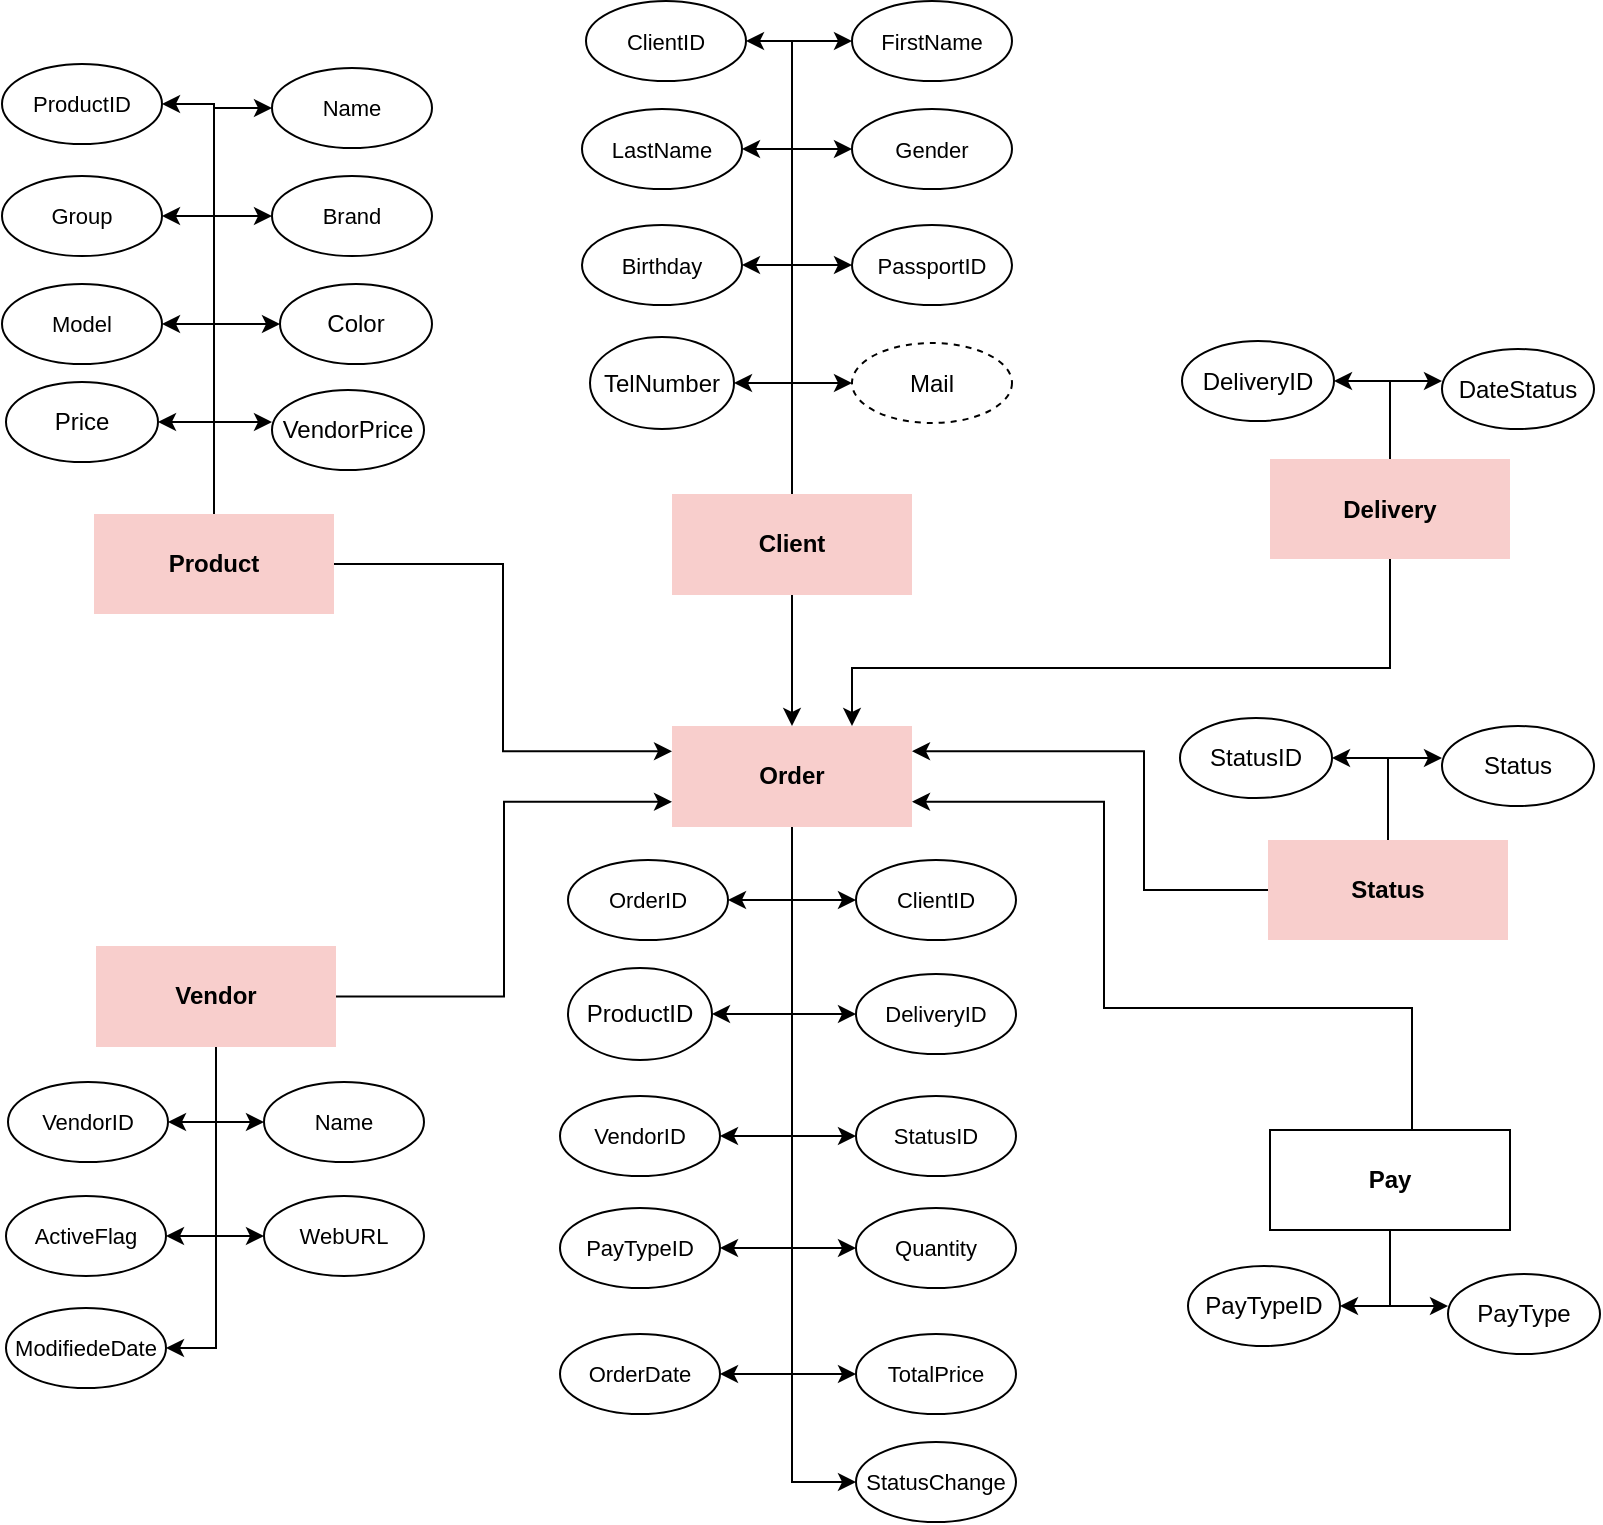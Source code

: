 <mxfile version="23.0.2" type="device" pages="3">
  <diagram id="qyKtk198A5g8vwcFMWGJ" name="Conceptual  model">
    <mxGraphModel dx="1434" dy="894" grid="1" gridSize="10" guides="1" tooltips="1" connect="1" arrows="1" fold="1" page="1" pageScale="1" pageWidth="827" pageHeight="1169" math="0" shadow="0">
      <root>
        <mxCell id="0" />
        <mxCell id="1" parent="0" />
        <mxCell id="fApX5C197WPYJs1WFiMs-2" style="edgeStyle=orthogonalEdgeStyle;rounded=0;orthogonalLoop=1;jettySize=auto;html=1;entryX=0;entryY=0.5;entryDx=0;entryDy=0;" parent="1" source="fApX5C197WPYJs1WFiMs-11" target="fApX5C197WPYJs1WFiMs-43" edge="1">
          <mxGeometry relative="1" as="geometry" />
        </mxCell>
        <mxCell id="fApX5C197WPYJs1WFiMs-3" style="edgeStyle=orthogonalEdgeStyle;rounded=0;orthogonalLoop=1;jettySize=auto;html=1;entryX=1;entryY=0.5;entryDx=0;entryDy=0;" parent="1" source="fApX5C197WPYJs1WFiMs-11" target="fApX5C197WPYJs1WFiMs-42" edge="1">
          <mxGeometry relative="1" as="geometry" />
        </mxCell>
        <mxCell id="fApX5C197WPYJs1WFiMs-4" style="edgeStyle=orthogonalEdgeStyle;rounded=0;orthogonalLoop=1;jettySize=auto;html=1;entryX=1;entryY=0.5;entryDx=0;entryDy=0;" parent="1" source="fApX5C197WPYJs1WFiMs-11" target="fApX5C197WPYJs1WFiMs-12" edge="1">
          <mxGeometry relative="1" as="geometry" />
        </mxCell>
        <mxCell id="fApX5C197WPYJs1WFiMs-5" style="edgeStyle=orthogonalEdgeStyle;rounded=0;orthogonalLoop=1;jettySize=auto;html=1;entryX=1;entryY=0.5;entryDx=0;entryDy=0;" parent="1" source="fApX5C197WPYJs1WFiMs-11" target="fApX5C197WPYJs1WFiMs-45" edge="1">
          <mxGeometry relative="1" as="geometry" />
        </mxCell>
        <mxCell id="fApX5C197WPYJs1WFiMs-6" style="edgeStyle=orthogonalEdgeStyle;rounded=0;orthogonalLoop=1;jettySize=auto;html=1;entryX=0;entryY=0.5;entryDx=0;entryDy=0;" parent="1" source="fApX5C197WPYJs1WFiMs-11" target="fApX5C197WPYJs1WFiMs-13" edge="1">
          <mxGeometry relative="1" as="geometry" />
        </mxCell>
        <mxCell id="fApX5C197WPYJs1WFiMs-7" style="edgeStyle=orthogonalEdgeStyle;rounded=0;orthogonalLoop=1;jettySize=auto;html=1;entryX=0;entryY=0.5;entryDx=0;entryDy=0;" parent="1" source="fApX5C197WPYJs1WFiMs-11" target="fApX5C197WPYJs1WFiMs-15" edge="1">
          <mxGeometry relative="1" as="geometry" />
        </mxCell>
        <mxCell id="fApX5C197WPYJs1WFiMs-8" style="edgeStyle=orthogonalEdgeStyle;rounded=0;orthogonalLoop=1;jettySize=auto;html=1;entryX=0;entryY=0.4;entryDx=0;entryDy=0;entryPerimeter=0;" parent="1" source="fApX5C197WPYJs1WFiMs-11" target="fApX5C197WPYJs1WFiMs-44" edge="1">
          <mxGeometry relative="1" as="geometry" />
        </mxCell>
        <mxCell id="fApX5C197WPYJs1WFiMs-10" style="edgeStyle=orthogonalEdgeStyle;rounded=0;orthogonalLoop=1;jettySize=auto;html=1;entryX=0;entryY=0.25;entryDx=0;entryDy=0;" parent="1" source="fApX5C197WPYJs1WFiMs-11" target="fApX5C197WPYJs1WFiMs-33" edge="1">
          <mxGeometry relative="1" as="geometry" />
        </mxCell>
        <mxCell id="2_Y_Nw8HnQZ8uV6R0BFU-10" style="edgeStyle=orthogonalEdgeStyle;rounded=0;orthogonalLoop=1;jettySize=auto;html=1;exitX=0.5;exitY=0;exitDx=0;exitDy=0;entryX=1;entryY=0.5;entryDx=0;entryDy=0;" parent="1" source="fApX5C197WPYJs1WFiMs-11" target="fApX5C197WPYJs1WFiMs-41" edge="1">
          <mxGeometry relative="1" as="geometry" />
        </mxCell>
        <mxCell id="fApX5C197WPYJs1WFiMs-11" value="Product" style="rounded=0;whiteSpace=wrap;html=1;fontStyle=1;fillColor=#f8cecc;strokeColor=none;" parent="1" vertex="1">
          <mxGeometry x="85" y="763" width="120" height="50" as="geometry" />
        </mxCell>
        <mxCell id="fApX5C197WPYJs1WFiMs-12" value="Model" style="ellipse;whiteSpace=wrap;html=1;fontSize=11;" parent="1" vertex="1">
          <mxGeometry x="39" y="648" width="80" height="40" as="geometry" />
        </mxCell>
        <mxCell id="fApX5C197WPYJs1WFiMs-13" value="Brand" style="ellipse;whiteSpace=wrap;html=1;fontSize=11;" parent="1" vertex="1">
          <mxGeometry x="174" y="594" width="80" height="40" as="geometry" />
        </mxCell>
        <mxCell id="fApX5C197WPYJs1WFiMs-14" style="edgeStyle=orthogonalEdgeStyle;rounded=0;orthogonalLoop=1;jettySize=auto;html=1;exitX=0.5;exitY=1;exitDx=0;exitDy=0;" parent="1" edge="1">
          <mxGeometry relative="1" as="geometry">
            <mxPoint x="203" y="762" as="sourcePoint" />
            <mxPoint x="203" y="762" as="targetPoint" />
          </mxGeometry>
        </mxCell>
        <mxCell id="fApX5C197WPYJs1WFiMs-15" value="Color" style="ellipse;whiteSpace=wrap;html=1;" parent="1" vertex="1">
          <mxGeometry x="178" y="648" width="76" height="40" as="geometry" />
        </mxCell>
        <mxCell id="2_Y_Nw8HnQZ8uV6R0BFU-11" style="edgeStyle=orthogonalEdgeStyle;rounded=0;orthogonalLoop=1;jettySize=auto;html=1;exitX=0.5;exitY=0;exitDx=0;exitDy=0;entryX=1;entryY=0.5;entryDx=0;entryDy=0;" parent="1" source="fApX5C197WPYJs1WFiMs-25" target="fApX5C197WPYJs1WFiMs-47" edge="1">
          <mxGeometry relative="1" as="geometry" />
        </mxCell>
        <mxCell id="2_Y_Nw8HnQZ8uV6R0BFU-12" style="edgeStyle=orthogonalEdgeStyle;rounded=0;orthogonalLoop=1;jettySize=auto;html=1;exitX=0.5;exitY=0;exitDx=0;exitDy=0;entryX=0;entryY=0.5;entryDx=0;entryDy=0;" parent="1" source="fApX5C197WPYJs1WFiMs-25" target="fApX5C197WPYJs1WFiMs-48" edge="1">
          <mxGeometry relative="1" as="geometry" />
        </mxCell>
        <mxCell id="2_Y_Nw8HnQZ8uV6R0BFU-13" style="edgeStyle=orthogonalEdgeStyle;rounded=0;orthogonalLoop=1;jettySize=auto;html=1;exitX=0.5;exitY=0;exitDx=0;exitDy=0;entryX=1;entryY=0.5;entryDx=0;entryDy=0;" parent="1" source="fApX5C197WPYJs1WFiMs-25" target="fApX5C197WPYJs1WFiMs-49" edge="1">
          <mxGeometry relative="1" as="geometry" />
        </mxCell>
        <mxCell id="2_Y_Nw8HnQZ8uV6R0BFU-14" style="edgeStyle=orthogonalEdgeStyle;rounded=0;orthogonalLoop=1;jettySize=auto;html=1;exitX=0.5;exitY=0;exitDx=0;exitDy=0;entryX=0;entryY=0.5;entryDx=0;entryDy=0;" parent="1" source="fApX5C197WPYJs1WFiMs-25" target="fApX5C197WPYJs1WFiMs-50" edge="1">
          <mxGeometry relative="1" as="geometry" />
        </mxCell>
        <mxCell id="2_Y_Nw8HnQZ8uV6R0BFU-15" style="edgeStyle=orthogonalEdgeStyle;rounded=0;orthogonalLoop=1;jettySize=auto;html=1;exitX=0.5;exitY=0;exitDx=0;exitDy=0;entryX=1;entryY=0.5;entryDx=0;entryDy=0;" parent="1" source="fApX5C197WPYJs1WFiMs-25" target="fApX5C197WPYJs1WFiMs-51" edge="1">
          <mxGeometry relative="1" as="geometry" />
        </mxCell>
        <mxCell id="2_Y_Nw8HnQZ8uV6R0BFU-16" style="edgeStyle=orthogonalEdgeStyle;rounded=0;orthogonalLoop=1;jettySize=auto;html=1;exitX=0.5;exitY=0;exitDx=0;exitDy=0;entryX=0;entryY=0.5;entryDx=0;entryDy=0;" parent="1" source="fApX5C197WPYJs1WFiMs-25" target="fApX5C197WPYJs1WFiMs-52" edge="1">
          <mxGeometry relative="1" as="geometry" />
        </mxCell>
        <mxCell id="2_Y_Nw8HnQZ8uV6R0BFU-17" style="edgeStyle=orthogonalEdgeStyle;rounded=0;orthogonalLoop=1;jettySize=auto;html=1;exitX=0.5;exitY=0;exitDx=0;exitDy=0;entryX=1;entryY=0.5;entryDx=0;entryDy=0;" parent="1" source="fApX5C197WPYJs1WFiMs-25" target="fApX5C197WPYJs1WFiMs-54" edge="1">
          <mxGeometry relative="1" as="geometry" />
        </mxCell>
        <mxCell id="2_Y_Nw8HnQZ8uV6R0BFU-18" style="edgeStyle=orthogonalEdgeStyle;rounded=0;orthogonalLoop=1;jettySize=auto;html=1;exitX=0.5;exitY=0;exitDx=0;exitDy=0;entryX=0;entryY=0.5;entryDx=0;entryDy=0;" parent="1" source="fApX5C197WPYJs1WFiMs-25" target="2_Y_Nw8HnQZ8uV6R0BFU-1" edge="1">
          <mxGeometry relative="1" as="geometry" />
        </mxCell>
        <mxCell id="2_Y_Nw8HnQZ8uV6R0BFU-31" style="edgeStyle=orthogonalEdgeStyle;rounded=0;orthogonalLoop=1;jettySize=auto;html=1;exitX=0.5;exitY=1;exitDx=0;exitDy=0;entryX=0.5;entryY=0;entryDx=0;entryDy=0;" parent="1" source="fApX5C197WPYJs1WFiMs-25" target="fApX5C197WPYJs1WFiMs-33" edge="1">
          <mxGeometry relative="1" as="geometry" />
        </mxCell>
        <mxCell id="fApX5C197WPYJs1WFiMs-25" value="&lt;font style=&quot;font-size: 12px;&quot;&gt;Client&lt;/font&gt;" style="rounded=0;whiteSpace=wrap;html=1;fillColor=#f8cecc;strokeColor=none;fontStyle=1" parent="1" vertex="1">
          <mxGeometry x="374" y="753" width="120" height="50.5" as="geometry" />
        </mxCell>
        <mxCell id="fApX5C197WPYJs1WFiMs-26" style="edgeStyle=orthogonalEdgeStyle;rounded=0;orthogonalLoop=1;jettySize=auto;html=1;entryX=1;entryY=0.5;entryDx=0;entryDy=0;" parent="1" source="fApX5C197WPYJs1WFiMs-33" target="fApX5C197WPYJs1WFiMs-61" edge="1">
          <mxGeometry relative="1" as="geometry" />
        </mxCell>
        <mxCell id="fApX5C197WPYJs1WFiMs-27" style="edgeStyle=orthogonalEdgeStyle;rounded=0;orthogonalLoop=1;jettySize=auto;html=1;entryX=1;entryY=0.5;entryDx=0;entryDy=0;" parent="1" source="fApX5C197WPYJs1WFiMs-33" target="fApX5C197WPYJs1WFiMs-67" edge="1">
          <mxGeometry relative="1" as="geometry" />
        </mxCell>
        <mxCell id="fApX5C197WPYJs1WFiMs-28" style="edgeStyle=orthogonalEdgeStyle;rounded=0;orthogonalLoop=1;jettySize=auto;html=1;entryX=1;entryY=0.5;entryDx=0;entryDy=0;" parent="1" source="fApX5C197WPYJs1WFiMs-33" target="fApX5C197WPYJs1WFiMs-65" edge="1">
          <mxGeometry relative="1" as="geometry" />
        </mxCell>
        <mxCell id="fApX5C197WPYJs1WFiMs-29" style="edgeStyle=orthogonalEdgeStyle;rounded=0;orthogonalLoop=1;jettySize=auto;html=1;entryX=0;entryY=0.5;entryDx=0;entryDy=0;" parent="1" source="fApX5C197WPYJs1WFiMs-33" target="fApX5C197WPYJs1WFiMs-62" edge="1">
          <mxGeometry relative="1" as="geometry" />
        </mxCell>
        <mxCell id="fApX5C197WPYJs1WFiMs-30" style="edgeStyle=orthogonalEdgeStyle;rounded=0;orthogonalLoop=1;jettySize=auto;html=1;entryX=0;entryY=0.5;entryDx=0;entryDy=0;" parent="1" source="fApX5C197WPYJs1WFiMs-33" target="fApX5C197WPYJs1WFiMs-63" edge="1">
          <mxGeometry relative="1" as="geometry" />
        </mxCell>
        <mxCell id="fApX5C197WPYJs1WFiMs-31" style="edgeStyle=orthogonalEdgeStyle;rounded=0;orthogonalLoop=1;jettySize=auto;html=1;entryX=0;entryY=0.5;entryDx=0;entryDy=0;" parent="1" source="fApX5C197WPYJs1WFiMs-33" target="fApX5C197WPYJs1WFiMs-64" edge="1">
          <mxGeometry relative="1" as="geometry" />
        </mxCell>
        <mxCell id="fApX5C197WPYJs1WFiMs-32" style="edgeStyle=orthogonalEdgeStyle;rounded=0;orthogonalLoop=1;jettySize=auto;html=1;entryX=0;entryY=0.5;entryDx=0;entryDy=0;" parent="1" source="fApX5C197WPYJs1WFiMs-33" target="fApX5C197WPYJs1WFiMs-68" edge="1">
          <mxGeometry relative="1" as="geometry" />
        </mxCell>
        <mxCell id="2_Y_Nw8HnQZ8uV6R0BFU-6" style="edgeStyle=orthogonalEdgeStyle;rounded=0;orthogonalLoop=1;jettySize=auto;html=1;exitX=0.5;exitY=1;exitDx=0;exitDy=0;entryX=1;entryY=0.5;entryDx=0;entryDy=0;" parent="1" source="fApX5C197WPYJs1WFiMs-33" target="2_Y_Nw8HnQZ8uV6R0BFU-2" edge="1">
          <mxGeometry relative="1" as="geometry" />
        </mxCell>
        <mxCell id="2_Y_Nw8HnQZ8uV6R0BFU-7" style="edgeStyle=orthogonalEdgeStyle;rounded=0;orthogonalLoop=1;jettySize=auto;html=1;exitX=0.5;exitY=1;exitDx=0;exitDy=0;entryX=1;entryY=0.5;entryDx=0;entryDy=0;" parent="1" source="fApX5C197WPYJs1WFiMs-33" target="2_Y_Nw8HnQZ8uV6R0BFU-3" edge="1">
          <mxGeometry relative="1" as="geometry" />
        </mxCell>
        <mxCell id="2_Y_Nw8HnQZ8uV6R0BFU-8" style="edgeStyle=orthogonalEdgeStyle;rounded=0;orthogonalLoop=1;jettySize=auto;html=1;exitX=0.5;exitY=1;exitDx=0;exitDy=0;entryX=0;entryY=0.5;entryDx=0;entryDy=0;" parent="1" source="fApX5C197WPYJs1WFiMs-33" target="2_Y_Nw8HnQZ8uV6R0BFU-4" edge="1">
          <mxGeometry relative="1" as="geometry" />
        </mxCell>
        <mxCell id="2_Y_Nw8HnQZ8uV6R0BFU-9" style="edgeStyle=orthogonalEdgeStyle;rounded=0;orthogonalLoop=1;jettySize=auto;html=1;exitX=0.5;exitY=1;exitDx=0;exitDy=0;entryX=0;entryY=0.5;entryDx=0;entryDy=0;" parent="1" source="fApX5C197WPYJs1WFiMs-33" target="2_Y_Nw8HnQZ8uV6R0BFU-5" edge="1">
          <mxGeometry relative="1" as="geometry" />
        </mxCell>
        <mxCell id="fApX5C197WPYJs1WFiMs-33" value="Order" style="rounded=0;whiteSpace=wrap;html=1;fillColor=#f8cecc;strokeColor=none;fontStyle=1" parent="1" vertex="1">
          <mxGeometry x="374" y="869" width="120" height="50.5" as="geometry" />
        </mxCell>
        <mxCell id="fApX5C197WPYJs1WFiMs-34" style="edgeStyle=orthogonalEdgeStyle;rounded=0;orthogonalLoop=1;jettySize=auto;html=1;entryX=0;entryY=0.5;entryDx=0;entryDy=0;exitX=0.5;exitY=1;exitDx=0;exitDy=0;" parent="1" source="fApX5C197WPYJs1WFiMs-40" target="fApX5C197WPYJs1WFiMs-56" edge="1">
          <mxGeometry relative="1" as="geometry" />
        </mxCell>
        <mxCell id="fApX5C197WPYJs1WFiMs-35" style="edgeStyle=orthogonalEdgeStyle;rounded=0;orthogonalLoop=1;jettySize=auto;html=1;entryX=1;entryY=0.5;entryDx=0;entryDy=0;exitX=0.5;exitY=1;exitDx=0;exitDy=0;" parent="1" source="fApX5C197WPYJs1WFiMs-40" target="fApX5C197WPYJs1WFiMs-57" edge="1">
          <mxGeometry relative="1" as="geometry" />
        </mxCell>
        <mxCell id="fApX5C197WPYJs1WFiMs-36" style="edgeStyle=orthogonalEdgeStyle;rounded=0;orthogonalLoop=1;jettySize=auto;html=1;entryX=1;entryY=0.5;entryDx=0;entryDy=0;exitX=0.5;exitY=1;exitDx=0;exitDy=0;" parent="1" source="fApX5C197WPYJs1WFiMs-40" target="fApX5C197WPYJs1WFiMs-58" edge="1">
          <mxGeometry relative="1" as="geometry" />
        </mxCell>
        <mxCell id="fApX5C197WPYJs1WFiMs-37" style="edgeStyle=orthogonalEdgeStyle;rounded=0;orthogonalLoop=1;jettySize=auto;html=1;entryX=0;entryY=0.5;entryDx=0;entryDy=0;exitX=0.5;exitY=1;exitDx=0;exitDy=0;" parent="1" source="fApX5C197WPYJs1WFiMs-40" target="fApX5C197WPYJs1WFiMs-59" edge="1">
          <mxGeometry relative="1" as="geometry" />
        </mxCell>
        <mxCell id="fApX5C197WPYJs1WFiMs-38" style="edgeStyle=orthogonalEdgeStyle;rounded=0;orthogonalLoop=1;jettySize=auto;html=1;entryX=1;entryY=0.5;entryDx=0;entryDy=0;exitX=0.5;exitY=1;exitDx=0;exitDy=0;" parent="1" source="fApX5C197WPYJs1WFiMs-40" target="fApX5C197WPYJs1WFiMs-60" edge="1">
          <mxGeometry relative="1" as="geometry" />
        </mxCell>
        <mxCell id="fApX5C197WPYJs1WFiMs-39" style="edgeStyle=orthogonalEdgeStyle;rounded=0;orthogonalLoop=1;jettySize=auto;html=1;entryX=0;entryY=0.75;entryDx=0;entryDy=0;" parent="1" source="fApX5C197WPYJs1WFiMs-40" target="fApX5C197WPYJs1WFiMs-33" edge="1">
          <mxGeometry relative="1" as="geometry" />
        </mxCell>
        <mxCell id="fApX5C197WPYJs1WFiMs-40" value="Vendor" style="rounded=0;whiteSpace=wrap;html=1;fillColor=#f8cecc;strokeColor=none;fontStyle=1" parent="1" vertex="1">
          <mxGeometry x="86" y="979" width="120" height="50.5" as="geometry" />
        </mxCell>
        <mxCell id="fApX5C197WPYJs1WFiMs-41" value="ProductID" style="ellipse;whiteSpace=wrap;html=1;fontSize=11;" parent="1" vertex="1">
          <mxGeometry x="39" y="538" width="80" height="40" as="geometry" />
        </mxCell>
        <mxCell id="fApX5C197WPYJs1WFiMs-42" value="Group" style="ellipse;whiteSpace=wrap;html=1;fontSize=11;" parent="1" vertex="1">
          <mxGeometry x="39" y="594" width="80" height="40" as="geometry" />
        </mxCell>
        <mxCell id="fApX5C197WPYJs1WFiMs-43" value="Name" style="ellipse;whiteSpace=wrap;html=1;fontSize=11;" parent="1" vertex="1">
          <mxGeometry x="174" y="540" width="80" height="40" as="geometry" />
        </mxCell>
        <mxCell id="fApX5C197WPYJs1WFiMs-44" value="VendorPrice" style="ellipse;whiteSpace=wrap;html=1;" parent="1" vertex="1">
          <mxGeometry x="174" y="701" width="76" height="40" as="geometry" />
        </mxCell>
        <mxCell id="fApX5C197WPYJs1WFiMs-45" value="Price" style="ellipse;whiteSpace=wrap;html=1;" parent="1" vertex="1">
          <mxGeometry x="41" y="697" width="76" height="40" as="geometry" />
        </mxCell>
        <mxCell id="fApX5C197WPYJs1WFiMs-47" value="ClientID" style="ellipse;whiteSpace=wrap;html=1;fontSize=11;" parent="1" vertex="1">
          <mxGeometry x="331" y="506.5" width="80" height="40" as="geometry" />
        </mxCell>
        <mxCell id="fApX5C197WPYJs1WFiMs-48" value="FirstName" style="ellipse;whiteSpace=wrap;html=1;fontSize=11;" parent="1" vertex="1">
          <mxGeometry x="464" y="506.5" width="80" height="40" as="geometry" />
        </mxCell>
        <mxCell id="fApX5C197WPYJs1WFiMs-49" value="LastName" style="ellipse;whiteSpace=wrap;html=1;fontSize=11;" parent="1" vertex="1">
          <mxGeometry x="329" y="560.5" width="80" height="40" as="geometry" />
        </mxCell>
        <mxCell id="fApX5C197WPYJs1WFiMs-50" value="Gender" style="ellipse;whiteSpace=wrap;html=1;fontSize=11;" parent="1" vertex="1">
          <mxGeometry x="464" y="560.5" width="80" height="40" as="geometry" />
        </mxCell>
        <mxCell id="fApX5C197WPYJs1WFiMs-51" value="Birthday" style="ellipse;whiteSpace=wrap;html=1;fontSize=11;" parent="1" vertex="1">
          <mxGeometry x="329" y="618.5" width="80" height="40" as="geometry" />
        </mxCell>
        <mxCell id="fApX5C197WPYJs1WFiMs-52" value="PassportID" style="ellipse;whiteSpace=wrap;html=1;fontSize=11;" parent="1" vertex="1">
          <mxGeometry x="464" y="618.5" width="80" height="40" as="geometry" />
        </mxCell>
        <mxCell id="fApX5C197WPYJs1WFiMs-53" value="" style="group" parent="1" vertex="1" connectable="0">
          <mxGeometry x="333" y="674.5" width="72" height="46" as="geometry" />
        </mxCell>
        <mxCell id="fApX5C197WPYJs1WFiMs-54" value="TelNumber" style="ellipse;whiteSpace=wrap;html=1;" parent="fApX5C197WPYJs1WFiMs-53" vertex="1">
          <mxGeometry width="72" height="46" as="geometry" />
        </mxCell>
        <mxCell id="fApX5C197WPYJs1WFiMs-56" value="Name" style="ellipse;whiteSpace=wrap;html=1;fontSize=11;" parent="1" vertex="1">
          <mxGeometry x="170" y="1047" width="80" height="40" as="geometry" />
        </mxCell>
        <mxCell id="fApX5C197WPYJs1WFiMs-57" value="VendorID" style="ellipse;whiteSpace=wrap;html=1;fontSize=11;" parent="1" vertex="1">
          <mxGeometry x="42" y="1047" width="80" height="40" as="geometry" />
        </mxCell>
        <mxCell id="fApX5C197WPYJs1WFiMs-58" value="ActiveFlag" style="ellipse;whiteSpace=wrap;html=1;fontSize=11;" parent="1" vertex="1">
          <mxGeometry x="41" y="1104" width="80" height="40" as="geometry" />
        </mxCell>
        <mxCell id="fApX5C197WPYJs1WFiMs-59" value="WebURL" style="ellipse;whiteSpace=wrap;html=1;fontSize=11;" parent="1" vertex="1">
          <mxGeometry x="170" y="1104" width="80" height="40" as="geometry" />
        </mxCell>
        <mxCell id="fApX5C197WPYJs1WFiMs-60" value="ModifiedeDate" style="ellipse;whiteSpace=wrap;html=1;fontSize=11;" parent="1" vertex="1">
          <mxGeometry x="41" y="1160" width="80" height="40" as="geometry" />
        </mxCell>
        <mxCell id="fApX5C197WPYJs1WFiMs-61" value="OrderID" style="ellipse;whiteSpace=wrap;html=1;fontSize=11;" parent="1" vertex="1">
          <mxGeometry x="322" y="936" width="80" height="40" as="geometry" />
        </mxCell>
        <mxCell id="fApX5C197WPYJs1WFiMs-62" value="ClientID" style="ellipse;whiteSpace=wrap;html=1;fontSize=11;" parent="1" vertex="1">
          <mxGeometry x="466" y="936" width="80" height="40" as="geometry" />
        </mxCell>
        <mxCell id="fApX5C197WPYJs1WFiMs-63" value="DeliveryID" style="ellipse;whiteSpace=wrap;html=1;fontSize=11;" parent="1" vertex="1">
          <mxGeometry x="466" y="993" width="80" height="40" as="geometry" />
        </mxCell>
        <mxCell id="fApX5C197WPYJs1WFiMs-64" value="StatusID" style="ellipse;whiteSpace=wrap;html=1;fontSize=11;" parent="1" vertex="1">
          <mxGeometry x="466" y="1054" width="80" height="40" as="geometry" />
        </mxCell>
        <mxCell id="fApX5C197WPYJs1WFiMs-65" value="VendorID" style="ellipse;whiteSpace=wrap;html=1;fontSize=11;" parent="1" vertex="1">
          <mxGeometry x="318" y="1054" width="80" height="40" as="geometry" />
        </mxCell>
        <mxCell id="fApX5C197WPYJs1WFiMs-66" value="" style="group" parent="1" vertex="1" connectable="0">
          <mxGeometry x="322" y="990" width="72" height="46" as="geometry" />
        </mxCell>
        <mxCell id="fApX5C197WPYJs1WFiMs-67" value="ProductID" style="ellipse;whiteSpace=wrap;html=1;" parent="fApX5C197WPYJs1WFiMs-66" vertex="1">
          <mxGeometry width="72" height="46" as="geometry" />
        </mxCell>
        <mxCell id="fApX5C197WPYJs1WFiMs-68" value="Quantity" style="ellipse;whiteSpace=wrap;html=1;fontSize=11;" parent="1" vertex="1">
          <mxGeometry x="466" y="1110" width="80" height="40" as="geometry" />
        </mxCell>
        <mxCell id="fApX5C197WPYJs1WFiMs-70" style="edgeStyle=orthogonalEdgeStyle;rounded=0;orthogonalLoop=1;jettySize=auto;html=1;entryX=1;entryY=0.5;entryDx=0;entryDy=0;" parent="1" source="fApX5C197WPYJs1WFiMs-74" target="fApX5C197WPYJs1WFiMs-79" edge="1">
          <mxGeometry relative="1" as="geometry" />
        </mxCell>
        <mxCell id="fApX5C197WPYJs1WFiMs-72" style="edgeStyle=orthogonalEdgeStyle;rounded=0;orthogonalLoop=1;jettySize=auto;html=1;entryX=0;entryY=0.4;entryDx=0;entryDy=0;entryPerimeter=0;" parent="1" source="fApX5C197WPYJs1WFiMs-74" target="fApX5C197WPYJs1WFiMs-78" edge="1">
          <mxGeometry relative="1" as="geometry" />
        </mxCell>
        <mxCell id="2_Y_Nw8HnQZ8uV6R0BFU-35" style="edgeStyle=orthogonalEdgeStyle;rounded=0;orthogonalLoop=1;jettySize=auto;html=1;exitX=0;exitY=0.5;exitDx=0;exitDy=0;entryX=1;entryY=0.25;entryDx=0;entryDy=0;" parent="1" source="fApX5C197WPYJs1WFiMs-74" target="fApX5C197WPYJs1WFiMs-33" edge="1">
          <mxGeometry relative="1" as="geometry">
            <Array as="points">
              <mxPoint x="610" y="951" />
              <mxPoint x="610" y="882" />
            </Array>
          </mxGeometry>
        </mxCell>
        <mxCell id="fApX5C197WPYJs1WFiMs-74" value="Status" style="rounded=0;whiteSpace=wrap;html=1;fillColor=#f8cecc;strokeColor=none;fontStyle=1" parent="1" vertex="1">
          <mxGeometry x="672" y="926" width="120" height="50" as="geometry" />
        </mxCell>
        <mxCell id="fApX5C197WPYJs1WFiMs-76" style="edgeStyle=orthogonalEdgeStyle;rounded=0;orthogonalLoop=1;jettySize=auto;html=1;exitX=0.5;exitY=1;exitDx=0;exitDy=0;" parent="1" edge="1">
          <mxGeometry relative="1" as="geometry">
            <mxPoint x="790" y="925" as="sourcePoint" />
            <mxPoint x="790" y="925" as="targetPoint" />
          </mxGeometry>
        </mxCell>
        <mxCell id="fApX5C197WPYJs1WFiMs-78" value="Status" style="ellipse;whiteSpace=wrap;html=1;" parent="1" vertex="1">
          <mxGeometry x="759" y="869" width="76" height="40" as="geometry" />
        </mxCell>
        <mxCell id="fApX5C197WPYJs1WFiMs-79" value="StatusID" style="ellipse;whiteSpace=wrap;html=1;" parent="1" vertex="1">
          <mxGeometry x="628" y="865" width="76" height="40" as="geometry" />
        </mxCell>
        <mxCell id="fApX5C197WPYJs1WFiMs-80" style="edgeStyle=orthogonalEdgeStyle;rounded=0;orthogonalLoop=1;jettySize=auto;html=1;entryX=1;entryY=0.5;entryDx=0;entryDy=0;" parent="1" source="fApX5C197WPYJs1WFiMs-83" target="fApX5C197WPYJs1WFiMs-86" edge="1">
          <mxGeometry relative="1" as="geometry" />
        </mxCell>
        <mxCell id="fApX5C197WPYJs1WFiMs-81" style="edgeStyle=orthogonalEdgeStyle;rounded=0;orthogonalLoop=1;jettySize=auto;html=1;entryX=0;entryY=0.4;entryDx=0;entryDy=0;entryPerimeter=0;" parent="1" source="fApX5C197WPYJs1WFiMs-83" target="fApX5C197WPYJs1WFiMs-85" edge="1">
          <mxGeometry relative="1" as="geometry" />
        </mxCell>
        <mxCell id="2_Y_Nw8HnQZ8uV6R0BFU-32" style="edgeStyle=orthogonalEdgeStyle;rounded=0;orthogonalLoop=1;jettySize=auto;html=1;exitX=0.5;exitY=1;exitDx=0;exitDy=0;entryX=0.75;entryY=0;entryDx=0;entryDy=0;" parent="1" source="fApX5C197WPYJs1WFiMs-83" target="fApX5C197WPYJs1WFiMs-33" edge="1">
          <mxGeometry relative="1" as="geometry">
            <Array as="points">
              <mxPoint x="733" y="840" />
              <mxPoint x="464" y="840" />
            </Array>
          </mxGeometry>
        </mxCell>
        <mxCell id="fApX5C197WPYJs1WFiMs-83" value="Delivery" style="rounded=0;whiteSpace=wrap;html=1;fillColor=#f8cecc;strokeColor=none;fontStyle=1" parent="1" vertex="1">
          <mxGeometry x="673" y="735.5" width="120" height="50" as="geometry" />
        </mxCell>
        <mxCell id="fApX5C197WPYJs1WFiMs-84" style="edgeStyle=orthogonalEdgeStyle;rounded=0;orthogonalLoop=1;jettySize=auto;html=1;exitX=0.5;exitY=1;exitDx=0;exitDy=0;" parent="1" edge="1">
          <mxGeometry relative="1" as="geometry">
            <mxPoint x="791" y="734.5" as="sourcePoint" />
            <mxPoint x="791" y="734.5" as="targetPoint" />
          </mxGeometry>
        </mxCell>
        <mxCell id="fApX5C197WPYJs1WFiMs-85" value="DateStatus" style="ellipse;whiteSpace=wrap;html=1;" parent="1" vertex="1">
          <mxGeometry x="759" y="680.5" width="76" height="40" as="geometry" />
        </mxCell>
        <mxCell id="fApX5C197WPYJs1WFiMs-86" value="DeliveryID" style="ellipse;whiteSpace=wrap;html=1;" parent="1" vertex="1">
          <mxGeometry x="629" y="676.5" width="76" height="40" as="geometry" />
        </mxCell>
        <mxCell id="2_Y_Nw8HnQZ8uV6R0BFU-1" value="Mail" style="ellipse;whiteSpace=wrap;html=1;align=center;dashed=1;" parent="1" vertex="1">
          <mxGeometry x="464" y="677.5" width="80" height="40" as="geometry" />
        </mxCell>
        <mxCell id="2_Y_Nw8HnQZ8uV6R0BFU-2" value="PayTypeID" style="ellipse;whiteSpace=wrap;html=1;fontSize=11;" parent="1" vertex="1">
          <mxGeometry x="318" y="1110" width="80" height="40" as="geometry" />
        </mxCell>
        <mxCell id="2_Y_Nw8HnQZ8uV6R0BFU-3" value="OrderDate" style="ellipse;whiteSpace=wrap;html=1;fontSize=11;" parent="1" vertex="1">
          <mxGeometry x="318" y="1173" width="80" height="40" as="geometry" />
        </mxCell>
        <mxCell id="2_Y_Nw8HnQZ8uV6R0BFU-4" value="TotalPrice" style="ellipse;whiteSpace=wrap;html=1;fontSize=11;" parent="1" vertex="1">
          <mxGeometry x="466" y="1173" width="80" height="40" as="geometry" />
        </mxCell>
        <mxCell id="2_Y_Nw8HnQZ8uV6R0BFU-5" value="StatusChange" style="ellipse;whiteSpace=wrap;html=1;fontSize=11;" parent="1" vertex="1">
          <mxGeometry x="466" y="1227" width="80" height="40" as="geometry" />
        </mxCell>
        <mxCell id="2_Y_Nw8HnQZ8uV6R0BFU-25" style="edgeStyle=orthogonalEdgeStyle;rounded=0;orthogonalLoop=1;jettySize=auto;html=1;entryX=1;entryY=0.5;entryDx=0;entryDy=0;" parent="1" source="2_Y_Nw8HnQZ8uV6R0BFU-27" target="2_Y_Nw8HnQZ8uV6R0BFU-30" edge="1">
          <mxGeometry relative="1" as="geometry" />
        </mxCell>
        <mxCell id="2_Y_Nw8HnQZ8uV6R0BFU-26" style="edgeStyle=orthogonalEdgeStyle;rounded=0;orthogonalLoop=1;jettySize=auto;html=1;entryX=0;entryY=0.4;entryDx=0;entryDy=0;entryPerimeter=0;" parent="1" source="2_Y_Nw8HnQZ8uV6R0BFU-27" target="2_Y_Nw8HnQZ8uV6R0BFU-29" edge="1">
          <mxGeometry relative="1" as="geometry" />
        </mxCell>
        <mxCell id="2_Y_Nw8HnQZ8uV6R0BFU-34" style="edgeStyle=orthogonalEdgeStyle;rounded=0;orthogonalLoop=1;jettySize=auto;html=1;entryX=1;entryY=0.75;entryDx=0;entryDy=0;exitX=0.5;exitY=0;exitDx=0;exitDy=0;" parent="1" source="2_Y_Nw8HnQZ8uV6R0BFU-27" target="fApX5C197WPYJs1WFiMs-33" edge="1">
          <mxGeometry relative="1" as="geometry">
            <Array as="points">
              <mxPoint x="744" y="1010" />
              <mxPoint x="590" y="1010" />
              <mxPoint x="590" y="907" />
            </Array>
          </mxGeometry>
        </mxCell>
        <mxCell id="2_Y_Nw8HnQZ8uV6R0BFU-27" value="Pay" style="rounded=0;whiteSpace=wrap;html=1;fillColor=none;strokeColor=default;fontStyle=1" parent="1" vertex="1">
          <mxGeometry x="673" y="1071" width="120" height="50" as="geometry" />
        </mxCell>
        <mxCell id="2_Y_Nw8HnQZ8uV6R0BFU-28" style="edgeStyle=orthogonalEdgeStyle;rounded=0;orthogonalLoop=1;jettySize=auto;html=1;exitX=0.5;exitY=1;exitDx=0;exitDy=0;" parent="1" edge="1">
          <mxGeometry relative="1" as="geometry">
            <mxPoint x="791" y="1070" as="sourcePoint" />
            <mxPoint x="791" y="1070" as="targetPoint" />
          </mxGeometry>
        </mxCell>
        <mxCell id="2_Y_Nw8HnQZ8uV6R0BFU-29" value="PayType" style="ellipse;whiteSpace=wrap;html=1;" parent="1" vertex="1">
          <mxGeometry x="762" y="1143" width="76" height="40" as="geometry" />
        </mxCell>
        <mxCell id="2_Y_Nw8HnQZ8uV6R0BFU-30" value="PayTypeID" style="ellipse;whiteSpace=wrap;html=1;" parent="1" vertex="1">
          <mxGeometry x="632" y="1139" width="76" height="40" as="geometry" />
        </mxCell>
      </root>
    </mxGraphModel>
  </diagram>
  <diagram id="olurmlpTIaS9eGWPFwW2" name="Logical model">
    <mxGraphModel dx="2261" dy="2063" grid="1" gridSize="8" guides="1" tooltips="1" connect="1" arrows="1" fold="1" page="1" pageScale="1" pageWidth="827" pageHeight="1169" math="0" shadow="0">
      <root>
        <mxCell id="mvMvy7dG3c4JRi--3KPx-0" />
        <mxCell id="mvMvy7dG3c4JRi--3KPx-1" parent="mvMvy7dG3c4JRi--3KPx-0" />
        <mxCell id="y8KlEEk6bEylDuwSFQ7T-3" style="edgeStyle=orthogonalEdgeStyle;rounded=0;orthogonalLoop=1;jettySize=auto;html=1;exitX=0.5;exitY=0;exitDx=0;exitDy=0;entryX=0.5;entryY=1;entryDx=0;entryDy=0;" parent="mvMvy7dG3c4JRi--3KPx-1" source="DRcCi3waN4KpAKrVJEXy-0" target="5qw2cj9_T8GfjLFqN67_-34" edge="1">
          <mxGeometry relative="1" as="geometry" />
        </mxCell>
        <mxCell id="DRcCi3waN4KpAKrVJEXy-0" value="Pay" style="swimlane;fontStyle=0;childLayout=stackLayout;horizontal=1;startSize=26;horizontalStack=0;resizeParent=1;resizeParentMax=0;resizeLast=0;collapsible=1;marginBottom=0;align=center;fontSize=14;" parent="mvMvy7dG3c4JRi--3KPx-1" vertex="1">
          <mxGeometry x="168" y="576" width="160" height="86" as="geometry" />
        </mxCell>
        <mxCell id="DRcCi3waN4KpAKrVJEXy-1" value="&lt;div align=&quot;left&quot;&gt;PayTypeID INT&lt;/div&gt;" style="text;strokeColor=none;fillColor=none;spacingLeft=4;spacingRight=4;overflow=hidden;rotatable=0;points=[[0,0.5],[1,0.5]];portConstraint=eastwest;fontSize=12;whiteSpace=wrap;html=1;" parent="DRcCi3waN4KpAKrVJEXy-0" vertex="1">
          <mxGeometry y="26" width="160" height="30" as="geometry" />
        </mxCell>
        <mxCell id="DRcCi3waN4KpAKrVJEXy-2" value="PayType CHAR" style="text;strokeColor=none;fillColor=none;spacingLeft=4;spacingRight=4;overflow=hidden;rotatable=0;points=[[0,0.5],[1,0.5]];portConstraint=eastwest;fontSize=12;whiteSpace=wrap;html=1;" parent="DRcCi3waN4KpAKrVJEXy-0" vertex="1">
          <mxGeometry y="56" width="160" height="30" as="geometry" />
        </mxCell>
        <mxCell id="5qw2cj9_T8GfjLFqN67_-0" value="Status" style="swimlane;fontStyle=0;childLayout=stackLayout;horizontal=1;startSize=26;horizontalStack=0;resizeParent=1;resizeParentMax=0;resizeLast=0;collapsible=1;marginBottom=0;align=center;fontSize=14;" parent="mvMvy7dG3c4JRi--3KPx-1" vertex="1">
          <mxGeometry x="488" y="428" width="160" height="86" as="geometry" />
        </mxCell>
        <mxCell id="5qw2cj9_T8GfjLFqN67_-1" value="&lt;div align=&quot;left&quot;&gt;StatusID INT&lt;/div&gt;" style="text;strokeColor=none;fillColor=none;spacingLeft=4;spacingRight=4;overflow=hidden;rotatable=0;points=[[0,0.5],[1,0.5]];portConstraint=eastwest;fontSize=12;whiteSpace=wrap;html=1;" parent="5qw2cj9_T8GfjLFqN67_-0" vertex="1">
          <mxGeometry y="26" width="160" height="30" as="geometry" />
        </mxCell>
        <mxCell id="5qw2cj9_T8GfjLFqN67_-2" value="Status CHAR" style="text;strokeColor=none;fillColor=none;spacingLeft=4;spacingRight=4;overflow=hidden;rotatable=0;points=[[0,0.5],[1,0.5]];portConstraint=eastwest;fontSize=12;whiteSpace=wrap;html=1;" parent="5qw2cj9_T8GfjLFqN67_-0" vertex="1">
          <mxGeometry y="56" width="160" height="30" as="geometry" />
        </mxCell>
        <mxCell id="5qw2cj9_T8GfjLFqN67_-3" value="Delivery" style="swimlane;fontStyle=0;childLayout=stackLayout;horizontal=1;startSize=26;horizontalStack=0;resizeParent=1;resizeParentMax=0;resizeLast=0;collapsible=1;marginBottom=0;align=center;fontSize=14;" parent="mvMvy7dG3c4JRi--3KPx-1" vertex="1">
          <mxGeometry x="488" y="172" width="160" height="86" as="geometry" />
        </mxCell>
        <mxCell id="5qw2cj9_T8GfjLFqN67_-4" value="&lt;div align=&quot;left&quot;&gt;DeliveryID INT&lt;/div&gt;" style="text;strokeColor=none;fillColor=none;spacingLeft=4;spacingRight=4;overflow=hidden;rotatable=0;points=[[0,0.5],[1,0.5]];portConstraint=eastwest;fontSize=12;whiteSpace=wrap;html=1;" parent="5qw2cj9_T8GfjLFqN67_-3" vertex="1">
          <mxGeometry y="26" width="160" height="30" as="geometry" />
        </mxCell>
        <mxCell id="5qw2cj9_T8GfjLFqN67_-5" value="DeliveryType CHAR" style="text;strokeColor=none;fillColor=none;spacingLeft=4;spacingRight=4;overflow=hidden;rotatable=0;points=[[0,0.5],[1,0.5]];portConstraint=eastwest;fontSize=12;whiteSpace=wrap;html=1;" parent="5qw2cj9_T8GfjLFqN67_-3" vertex="1">
          <mxGeometry y="56" width="160" height="30" as="geometry" />
        </mxCell>
        <mxCell id="y8KlEEk6bEylDuwSFQ7T-0" style="edgeStyle=orthogonalEdgeStyle;rounded=0;orthogonalLoop=1;jettySize=auto;html=1;exitX=0.5;exitY=1;exitDx=0;exitDy=0;entryX=0.5;entryY=0;entryDx=0;entryDy=0;" parent="mvMvy7dG3c4JRi--3KPx-1" source="5qw2cj9_T8GfjLFqN67_-6" target="5qw2cj9_T8GfjLFqN67_-34" edge="1">
          <mxGeometry relative="1" as="geometry" />
        </mxCell>
        <mxCell id="5qw2cj9_T8GfjLFqN67_-6" value="Client" style="swimlane;fontStyle=0;childLayout=stackLayout;horizontal=1;startSize=26;horizontalStack=0;resizeParent=1;resizeParentMax=0;resizeLast=0;collapsible=1;marginBottom=0;align=center;fontSize=14;" parent="mvMvy7dG3c4JRi--3KPx-1" vertex="1">
          <mxGeometry x="168" y="-156" width="160" height="266" as="geometry" />
        </mxCell>
        <mxCell id="5qw2cj9_T8GfjLFqN67_-7" value="ClientID INT" style="text;strokeColor=none;fillColor=none;spacingLeft=4;spacingRight=4;overflow=hidden;rotatable=0;points=[[0,0.5],[1,0.5]];portConstraint=eastwest;fontSize=12;whiteSpace=wrap;html=1;" parent="5qw2cj9_T8GfjLFqN67_-6" vertex="1">
          <mxGeometry y="26" width="160" height="30" as="geometry" />
        </mxCell>
        <mxCell id="5qw2cj9_T8GfjLFqN67_-8" value="FirsrName CHAR" style="text;strokeColor=none;fillColor=none;spacingLeft=4;spacingRight=4;overflow=hidden;rotatable=0;points=[[0,0.5],[1,0.5]];portConstraint=eastwest;fontSize=12;whiteSpace=wrap;html=1;" parent="5qw2cj9_T8GfjLFqN67_-6" vertex="1">
          <mxGeometry y="56" width="160" height="30" as="geometry" />
        </mxCell>
        <mxCell id="5qw2cj9_T8GfjLFqN67_-9" value="LastName CHAR" style="text;strokeColor=none;fillColor=none;spacingLeft=4;spacingRight=4;overflow=hidden;rotatable=0;points=[[0,0.5],[1,0.5]];portConstraint=eastwest;fontSize=12;whiteSpace=wrap;html=1;" parent="5qw2cj9_T8GfjLFqN67_-6" vertex="1">
          <mxGeometry y="86" width="160" height="30" as="geometry" />
        </mxCell>
        <mxCell id="5qw2cj9_T8GfjLFqN67_-10" value="Gender CHAR" style="text;strokeColor=none;fillColor=none;spacingLeft=4;spacingRight=4;overflow=hidden;rotatable=0;points=[[0,0.5],[1,0.5]];portConstraint=eastwest;fontSize=12;whiteSpace=wrap;html=1;" parent="5qw2cj9_T8GfjLFqN67_-6" vertex="1">
          <mxGeometry y="116" width="160" height="30" as="geometry" />
        </mxCell>
        <mxCell id="5qw2cj9_T8GfjLFqN67_-11" value="Birthday DATE" style="text;strokeColor=none;fillColor=none;spacingLeft=4;spacingRight=4;overflow=hidden;rotatable=0;points=[[0,0.5],[1,0.5]];portConstraint=eastwest;fontSize=12;whiteSpace=wrap;html=1;" parent="5qw2cj9_T8GfjLFqN67_-6" vertex="1">
          <mxGeometry y="146" width="160" height="30" as="geometry" />
        </mxCell>
        <mxCell id="5qw2cj9_T8GfjLFqN67_-12" value="PassportID CHAR" style="text;strokeColor=none;fillColor=none;spacingLeft=4;spacingRight=4;overflow=hidden;rotatable=0;points=[[0,0.5],[1,0.5]];portConstraint=eastwest;fontSize=12;whiteSpace=wrap;html=1;" parent="5qw2cj9_T8GfjLFqN67_-6" vertex="1">
          <mxGeometry y="176" width="160" height="30" as="geometry" />
        </mxCell>
        <mxCell id="5qw2cj9_T8GfjLFqN67_-13" value="TelNumber CHAR" style="text;strokeColor=none;fillColor=none;spacingLeft=4;spacingRight=4;overflow=hidden;rotatable=0;points=[[0,0.5],[1,0.5]];portConstraint=eastwest;fontSize=12;whiteSpace=wrap;html=1;" parent="5qw2cj9_T8GfjLFqN67_-6" vertex="1">
          <mxGeometry y="206" width="160" height="30" as="geometry" />
        </mxCell>
        <mxCell id="5qw2cj9_T8GfjLFqN67_-14" value="Mail CHAR" style="text;strokeColor=none;fillColor=none;spacingLeft=4;spacingRight=4;overflow=hidden;rotatable=0;points=[[0,0.5],[1,0.5]];portConstraint=eastwest;fontSize=12;whiteSpace=wrap;html=1;" parent="5qw2cj9_T8GfjLFqN67_-6" vertex="1">
          <mxGeometry y="236" width="160" height="30" as="geometry" />
        </mxCell>
        <mxCell id="5qw2cj9_T8GfjLFqN67_-15" value="Vendor" style="swimlane;fontStyle=0;childLayout=stackLayout;horizontal=1;startSize=26;horizontalStack=0;resizeParent=1;resizeParentMax=0;resizeLast=0;collapsible=1;marginBottom=0;align=center;fontSize=14;" parent="mvMvy7dG3c4JRi--3KPx-1" vertex="1">
          <mxGeometry x="-152" y="383" width="160" height="176" as="geometry" />
        </mxCell>
        <mxCell id="5qw2cj9_T8GfjLFqN67_-16" value="VendorID INT" style="text;strokeColor=none;fillColor=none;spacingLeft=4;spacingRight=4;overflow=hidden;rotatable=0;points=[[0,0.5],[1,0.5]];portConstraint=eastwest;fontSize=12;whiteSpace=wrap;html=1;" parent="5qw2cj9_T8GfjLFqN67_-15" vertex="1">
          <mxGeometry y="26" width="160" height="30" as="geometry" />
        </mxCell>
        <mxCell id="5qw2cj9_T8GfjLFqN67_-17" value="Name CHAR" style="text;strokeColor=none;fillColor=none;spacingLeft=4;spacingRight=4;overflow=hidden;rotatable=0;points=[[0,0.5],[1,0.5]];portConstraint=eastwest;fontSize=12;whiteSpace=wrap;html=1;" parent="5qw2cj9_T8GfjLFqN67_-15" vertex="1">
          <mxGeometry y="56" width="160" height="30" as="geometry" />
        </mxCell>
        <mxCell id="5qw2cj9_T8GfjLFqN67_-18" value="ActiveFlag BOOL" style="text;strokeColor=none;fillColor=none;spacingLeft=4;spacingRight=4;overflow=hidden;rotatable=0;points=[[0,0.5],[1,0.5]];portConstraint=eastwest;fontSize=12;whiteSpace=wrap;html=1;" parent="5qw2cj9_T8GfjLFqN67_-15" vertex="1">
          <mxGeometry y="86" width="160" height="30" as="geometry" />
        </mxCell>
        <mxCell id="5qw2cj9_T8GfjLFqN67_-19" value="WebURL CHAR" style="text;strokeColor=none;fillColor=none;spacingLeft=4;spacingRight=4;overflow=hidden;rotatable=0;points=[[0,0.5],[1,0.5]];portConstraint=eastwest;fontSize=12;whiteSpace=wrap;html=1;" parent="5qw2cj9_T8GfjLFqN67_-15" vertex="1">
          <mxGeometry y="116" width="160" height="30" as="geometry" />
        </mxCell>
        <mxCell id="5qw2cj9_T8GfjLFqN67_-20" value="ModifiedeDate DATE" style="text;strokeColor=none;fillColor=none;spacingLeft=4;spacingRight=4;overflow=hidden;rotatable=0;points=[[0,0.5],[1,0.5]];portConstraint=eastwest;fontSize=12;whiteSpace=wrap;html=1;" parent="5qw2cj9_T8GfjLFqN67_-15" vertex="1">
          <mxGeometry y="146" width="160" height="30" as="geometry" />
        </mxCell>
        <mxCell id="5qw2cj9_T8GfjLFqN67_-22" value="Product" style="swimlane;fontStyle=0;childLayout=stackLayout;horizontal=1;startSize=26;horizontalStack=0;resizeParent=1;resizeParentMax=0;resizeLast=0;collapsible=1;marginBottom=0;align=center;fontSize=14;" parent="mvMvy7dG3c4JRi--3KPx-1" vertex="1">
          <mxGeometry x="-152" y="78" width="160" height="266" as="geometry" />
        </mxCell>
        <mxCell id="5qw2cj9_T8GfjLFqN67_-23" value="ProductID INT" style="text;strokeColor=none;fillColor=none;spacingLeft=4;spacingRight=4;overflow=hidden;rotatable=0;points=[[0,0.5],[1,0.5]];portConstraint=eastwest;fontSize=12;whiteSpace=wrap;html=1;" parent="5qw2cj9_T8GfjLFqN67_-22" vertex="1">
          <mxGeometry y="26" width="160" height="30" as="geometry" />
        </mxCell>
        <mxCell id="5qw2cj9_T8GfjLFqN67_-24" value="Name CHAR" style="text;strokeColor=none;fillColor=none;spacingLeft=4;spacingRight=4;overflow=hidden;rotatable=0;points=[[0,0.5],[1,0.5]];portConstraint=eastwest;fontSize=12;whiteSpace=wrap;html=1;" parent="5qw2cj9_T8GfjLFqN67_-22" vertex="1">
          <mxGeometry y="56" width="160" height="30" as="geometry" />
        </mxCell>
        <mxCell id="5qw2cj9_T8GfjLFqN67_-25" value="Group CHAR" style="text;strokeColor=none;fillColor=none;spacingLeft=4;spacingRight=4;overflow=hidden;rotatable=0;points=[[0,0.5],[1,0.5]];portConstraint=eastwest;fontSize=12;whiteSpace=wrap;html=1;" parent="5qw2cj9_T8GfjLFqN67_-22" vertex="1">
          <mxGeometry y="86" width="160" height="30" as="geometry" />
        </mxCell>
        <mxCell id="5qw2cj9_T8GfjLFqN67_-26" value="Brand CHAR" style="text;strokeColor=none;fillColor=none;spacingLeft=4;spacingRight=4;overflow=hidden;rotatable=0;points=[[0,0.5],[1,0.5]];portConstraint=eastwest;fontSize=12;whiteSpace=wrap;html=1;" parent="5qw2cj9_T8GfjLFqN67_-22" vertex="1">
          <mxGeometry y="116" width="160" height="30" as="geometry" />
        </mxCell>
        <mxCell id="5qw2cj9_T8GfjLFqN67_-27" value="Model CHAR" style="text;strokeColor=none;fillColor=none;spacingLeft=4;spacingRight=4;overflow=hidden;rotatable=0;points=[[0,0.5],[1,0.5]];portConstraint=eastwest;fontSize=12;whiteSpace=wrap;html=1;" parent="5qw2cj9_T8GfjLFqN67_-22" vertex="1">
          <mxGeometry y="146" width="160" height="30" as="geometry" />
        </mxCell>
        <mxCell id="5qw2cj9_T8GfjLFqN67_-31" value="Color CHAR" style="text;strokeColor=none;fillColor=none;spacingLeft=4;spacingRight=4;overflow=hidden;rotatable=0;points=[[0,0.5],[1,0.5]];portConstraint=eastwest;fontSize=12;whiteSpace=wrap;html=1;" parent="5qw2cj9_T8GfjLFqN67_-22" vertex="1">
          <mxGeometry y="176" width="160" height="30" as="geometry" />
        </mxCell>
        <mxCell id="5qw2cj9_T8GfjLFqN67_-32" value="Price FLOAT" style="text;strokeColor=none;fillColor=none;spacingLeft=4;spacingRight=4;overflow=hidden;rotatable=0;points=[[0,0.5],[1,0.5]];portConstraint=eastwest;fontSize=12;whiteSpace=wrap;html=1;" parent="5qw2cj9_T8GfjLFqN67_-22" vertex="1">
          <mxGeometry y="206" width="160" height="30" as="geometry" />
        </mxCell>
        <mxCell id="5qw2cj9_T8GfjLFqN67_-33" value="&lt;div align=&quot;left&quot;&gt;VendorPrice FLOAT&lt;/div&gt;" style="text;strokeColor=none;fillColor=none;spacingLeft=4;spacingRight=4;overflow=hidden;rotatable=0;points=[[0,0.5],[1,0.5]];portConstraint=eastwest;fontSize=12;whiteSpace=wrap;html=1;" parent="5qw2cj9_T8GfjLFqN67_-22" vertex="1">
          <mxGeometry y="236" width="160" height="30" as="geometry" />
        </mxCell>
        <mxCell id="5qw2cj9_T8GfjLFqN67_-34" value="Order" style="swimlane;fontStyle=0;childLayout=stackLayout;horizontal=1;startSize=26;horizontalStack=0;resizeParent=1;resizeParentMax=0;resizeLast=0;collapsible=1;marginBottom=0;align=center;fontSize=14;" parent="mvMvy7dG3c4JRi--3KPx-1" vertex="1">
          <mxGeometry x="168" y="172" width="160" height="356" as="geometry" />
        </mxCell>
        <mxCell id="5qw2cj9_T8GfjLFqN67_-35" value="OrderID INT" style="text;strokeColor=none;fillColor=none;spacingLeft=4;spacingRight=4;overflow=hidden;rotatable=0;points=[[0,0.5],[1,0.5]];portConstraint=eastwest;fontSize=12;whiteSpace=wrap;html=1;" parent="5qw2cj9_T8GfjLFqN67_-34" vertex="1">
          <mxGeometry y="26" width="160" height="30" as="geometry" />
        </mxCell>
        <mxCell id="5qw2cj9_T8GfjLFqN67_-36" value="ClientID INT" style="text;strokeColor=none;fillColor=none;spacingLeft=4;spacingRight=4;overflow=hidden;rotatable=0;points=[[0,0.5],[1,0.5]];portConstraint=eastwest;fontSize=12;whiteSpace=wrap;html=1;" parent="5qw2cj9_T8GfjLFqN67_-34" vertex="1">
          <mxGeometry y="56" width="160" height="30" as="geometry" />
        </mxCell>
        <mxCell id="5qw2cj9_T8GfjLFqN67_-37" value="ProductID INT" style="text;strokeColor=none;fillColor=none;spacingLeft=4;spacingRight=4;overflow=hidden;rotatable=0;points=[[0,0.5],[1,0.5]];portConstraint=eastwest;fontSize=12;whiteSpace=wrap;html=1;" parent="5qw2cj9_T8GfjLFqN67_-34" vertex="1">
          <mxGeometry y="86" width="160" height="30" as="geometry" />
        </mxCell>
        <mxCell id="5qw2cj9_T8GfjLFqN67_-40" value="DeliveryID INT" style="text;strokeColor=none;fillColor=none;spacingLeft=4;spacingRight=4;overflow=hidden;rotatable=0;points=[[0,0.5],[1,0.5]];portConstraint=eastwest;fontSize=12;whiteSpace=wrap;html=1;" parent="5qw2cj9_T8GfjLFqN67_-34" vertex="1">
          <mxGeometry y="116" width="160" height="30" as="geometry" />
        </mxCell>
        <mxCell id="5qw2cj9_T8GfjLFqN67_-44" value="&lt;div align=&quot;left&quot;&gt;VendorID INT&lt;br&gt;&lt;/div&gt;" style="text;strokeColor=none;fillColor=none;spacingLeft=4;spacingRight=4;overflow=hidden;rotatable=0;points=[[0,0.5],[1,0.5]];portConstraint=eastwest;fontSize=12;whiteSpace=wrap;html=1;" parent="5qw2cj9_T8GfjLFqN67_-34" vertex="1">
          <mxGeometry y="146" width="160" height="30" as="geometry" />
        </mxCell>
        <mxCell id="5qw2cj9_T8GfjLFqN67_-41" value="StatusID INT" style="text;strokeColor=none;fillColor=none;spacingLeft=4;spacingRight=4;overflow=hidden;rotatable=0;points=[[0,0.5],[1,0.5]];portConstraint=eastwest;fontSize=12;whiteSpace=wrap;html=1;" parent="5qw2cj9_T8GfjLFqN67_-34" vertex="1">
          <mxGeometry y="176" width="160" height="30" as="geometry" />
        </mxCell>
        <mxCell id="5qw2cj9_T8GfjLFqN67_-43" value="PayTypeID" style="text;strokeColor=none;fillColor=none;spacingLeft=4;spacingRight=4;overflow=hidden;rotatable=0;points=[[0,0.5],[1,0.5]];portConstraint=eastwest;fontSize=12;whiteSpace=wrap;html=1;" parent="5qw2cj9_T8GfjLFqN67_-34" vertex="1">
          <mxGeometry y="206" width="160" height="30" as="geometry" />
        </mxCell>
        <mxCell id="5qw2cj9_T8GfjLFqN67_-38" value="Quantity INT" style="text;strokeColor=none;fillColor=none;spacingLeft=4;spacingRight=4;overflow=hidden;rotatable=0;points=[[0,0.5],[1,0.5]];portConstraint=eastwest;fontSize=12;whiteSpace=wrap;html=1;" parent="5qw2cj9_T8GfjLFqN67_-34" vertex="1">
          <mxGeometry y="236" width="160" height="30" as="geometry" />
        </mxCell>
        <mxCell id="5qw2cj9_T8GfjLFqN67_-39" value="Orderdate DATE" style="text;strokeColor=none;fillColor=none;spacingLeft=4;spacingRight=4;overflow=hidden;rotatable=0;points=[[0,0.5],[1,0.5]];portConstraint=eastwest;fontSize=12;whiteSpace=wrap;html=1;" parent="5qw2cj9_T8GfjLFqN67_-34" vertex="1">
          <mxGeometry y="266" width="160" height="30" as="geometry" />
        </mxCell>
        <mxCell id="5qw2cj9_T8GfjLFqN67_-42" value="TotalPrice FLOAT" style="text;strokeColor=none;fillColor=none;spacingLeft=4;spacingRight=4;overflow=hidden;rotatable=0;points=[[0,0.5],[1,0.5]];portConstraint=eastwest;fontSize=12;whiteSpace=wrap;html=1;" parent="5qw2cj9_T8GfjLFqN67_-34" vertex="1">
          <mxGeometry y="296" width="160" height="30" as="geometry" />
        </mxCell>
        <mxCell id="SdqumtXPfIXFAChxtjsO-0" value="StatusChange DATE" style="text;strokeColor=none;fillColor=none;spacingLeft=4;spacingRight=4;overflow=hidden;rotatable=0;points=[[0,0.5],[1,0.5]];portConstraint=eastwest;fontSize=12;whiteSpace=wrap;html=1;" parent="5qw2cj9_T8GfjLFqN67_-34" vertex="1">
          <mxGeometry y="326" width="160" height="30" as="geometry" />
        </mxCell>
        <mxCell id="SdqumtXPfIXFAChxtjsO-1" style="edgeStyle=orthogonalEdgeStyle;rounded=0;orthogonalLoop=1;jettySize=auto;html=1;exitX=1;exitY=0.5;exitDx=0;exitDy=0;entryX=0;entryY=0.5;entryDx=0;entryDy=0;" parent="mvMvy7dG3c4JRi--3KPx-1" source="5qw2cj9_T8GfjLFqN67_-26" target="5qw2cj9_T8GfjLFqN67_-40" edge="1">
          <mxGeometry relative="1" as="geometry" />
        </mxCell>
        <mxCell id="SdqumtXPfIXFAChxtjsO-2" style="edgeStyle=orthogonalEdgeStyle;rounded=0;orthogonalLoop=1;jettySize=auto;html=1;exitX=1;exitY=0.5;exitDx=0;exitDy=0;entryX=0;entryY=0.5;entryDx=0;entryDy=0;" parent="mvMvy7dG3c4JRi--3KPx-1" source="5qw2cj9_T8GfjLFqN67_-18" target="5qw2cj9_T8GfjLFqN67_-38" edge="1">
          <mxGeometry relative="1" as="geometry" />
        </mxCell>
        <mxCell id="SdqumtXPfIXFAChxtjsO-3" style="edgeStyle=orthogonalEdgeStyle;rounded=0;orthogonalLoop=1;jettySize=auto;html=1;exitX=0;exitY=0.5;exitDx=0;exitDy=0;entryX=1;entryY=0.5;entryDx=0;entryDy=0;" parent="mvMvy7dG3c4JRi--3KPx-1" source="5qw2cj9_T8GfjLFqN67_-4" target="5qw2cj9_T8GfjLFqN67_-40" edge="1">
          <mxGeometry relative="1" as="geometry" />
        </mxCell>
        <mxCell id="SdqumtXPfIXFAChxtjsO-4" style="edgeStyle=orthogonalEdgeStyle;rounded=0;orthogonalLoop=1;jettySize=auto;html=1;entryX=1;entryY=0.5;entryDx=0;entryDy=0;" parent="mvMvy7dG3c4JRi--3KPx-1" source="5qw2cj9_T8GfjLFqN67_-1" target="5qw2cj9_T8GfjLFqN67_-38" edge="1">
          <mxGeometry relative="1" as="geometry" />
        </mxCell>
      </root>
    </mxGraphModel>
  </diagram>
  <diagram id="X1zYV37y0PijSPvju1sp" name="Physical model">
    <mxGraphModel dx="1434" dy="2063" grid="1" gridSize="10" guides="1" tooltips="1" connect="1" arrows="1" fold="1" page="1" pageScale="1" pageWidth="827" pageHeight="1169" math="0" shadow="0">
      <root>
        <mxCell id="0" />
        <mxCell id="1" parent="0" />
        <mxCell id="z7V3eBBZ9j4XnTCli53g-1" value="Order" style="shape=table;startSize=30;container=1;collapsible=1;childLayout=tableLayout;fixedRows=1;rowLines=0;fontStyle=1;align=center;resizeLast=1;html=1;" parent="1" vertex="1">
          <mxGeometry x="1140" y="280" width="180" height="360" as="geometry" />
        </mxCell>
        <mxCell id="z7V3eBBZ9j4XnTCli53g-2" value="" style="shape=tableRow;horizontal=0;startSize=0;swimlaneHead=0;swimlaneBody=0;fillColor=none;collapsible=0;dropTarget=0;points=[[0,0.5],[1,0.5]];portConstraint=eastwest;top=0;left=0;right=0;bottom=0;" parent="z7V3eBBZ9j4XnTCli53g-1" vertex="1">
          <mxGeometry y="30" width="180" height="30" as="geometry" />
        </mxCell>
        <mxCell id="z7V3eBBZ9j4XnTCli53g-3" value="PK" style="shape=partialRectangle;connectable=0;fillColor=none;top=0;left=0;bottom=0;right=0;fontStyle=0;overflow=hidden;whiteSpace=wrap;html=1;" parent="z7V3eBBZ9j4XnTCli53g-2" vertex="1">
          <mxGeometry width="30" height="30" as="geometry">
            <mxRectangle width="30" height="30" as="alternateBounds" />
          </mxGeometry>
        </mxCell>
        <mxCell id="z7V3eBBZ9j4XnTCli53g-4" value="OrderID INT " style="shape=partialRectangle;connectable=0;fillColor=none;top=0;left=0;bottom=0;right=0;align=left;spacingLeft=6;fontStyle=0;overflow=hidden;whiteSpace=wrap;html=1;" parent="z7V3eBBZ9j4XnTCli53g-2" vertex="1">
          <mxGeometry x="30" width="150" height="30" as="geometry">
            <mxRectangle width="150" height="30" as="alternateBounds" />
          </mxGeometry>
        </mxCell>
        <mxCell id="z7V3eBBZ9j4XnTCli53g-5" value="" style="shape=tableRow;horizontal=0;startSize=0;swimlaneHead=0;swimlaneBody=0;fillColor=none;collapsible=0;dropTarget=0;points=[[0,0.5],[1,0.5]];portConstraint=eastwest;top=0;left=0;right=0;bottom=0;" parent="z7V3eBBZ9j4XnTCli53g-1" vertex="1">
          <mxGeometry y="60" width="180" height="30" as="geometry" />
        </mxCell>
        <mxCell id="z7V3eBBZ9j4XnTCli53g-6" value="FK" style="shape=partialRectangle;connectable=0;fillColor=none;top=0;left=0;bottom=0;right=0;fontStyle=0;overflow=hidden;whiteSpace=wrap;html=1;" parent="z7V3eBBZ9j4XnTCli53g-5" vertex="1">
          <mxGeometry width="30" height="30" as="geometry">
            <mxRectangle width="30" height="30" as="alternateBounds" />
          </mxGeometry>
        </mxCell>
        <mxCell id="z7V3eBBZ9j4XnTCli53g-7" value="ClientID INT" style="shape=partialRectangle;connectable=0;fillColor=none;top=0;left=0;bottom=0;right=0;align=left;spacingLeft=6;fontStyle=0;overflow=hidden;whiteSpace=wrap;html=1;" parent="z7V3eBBZ9j4XnTCli53g-5" vertex="1">
          <mxGeometry x="30" width="150" height="30" as="geometry">
            <mxRectangle width="150" height="30" as="alternateBounds" />
          </mxGeometry>
        </mxCell>
        <mxCell id="z7V3eBBZ9j4XnTCli53g-8" value="" style="shape=tableRow;horizontal=0;startSize=0;swimlaneHead=0;swimlaneBody=0;fillColor=none;collapsible=0;dropTarget=0;points=[[0,0.5],[1,0.5]];portConstraint=eastwest;top=0;left=0;right=0;bottom=0;" parent="z7V3eBBZ9j4XnTCli53g-1" vertex="1">
          <mxGeometry y="90" width="180" height="30" as="geometry" />
        </mxCell>
        <mxCell id="z7V3eBBZ9j4XnTCli53g-9" value="FK" style="shape=partialRectangle;connectable=0;fillColor=none;top=0;left=0;bottom=0;right=0;fontStyle=0;overflow=hidden;whiteSpace=wrap;html=1;" parent="z7V3eBBZ9j4XnTCli53g-8" vertex="1">
          <mxGeometry width="30" height="30" as="geometry">
            <mxRectangle width="30" height="30" as="alternateBounds" />
          </mxGeometry>
        </mxCell>
        <mxCell id="z7V3eBBZ9j4XnTCli53g-10" value="ProductID INT" style="shape=partialRectangle;connectable=0;fillColor=none;top=0;left=0;bottom=0;right=0;align=left;spacingLeft=6;fontStyle=0;overflow=hidden;whiteSpace=wrap;html=1;" parent="z7V3eBBZ9j4XnTCli53g-8" vertex="1">
          <mxGeometry x="30" width="150" height="30" as="geometry">
            <mxRectangle width="150" height="30" as="alternateBounds" />
          </mxGeometry>
        </mxCell>
        <mxCell id="z7V3eBBZ9j4XnTCli53g-11" value="" style="shape=tableRow;horizontal=0;startSize=0;swimlaneHead=0;swimlaneBody=0;fillColor=none;collapsible=0;dropTarget=0;points=[[0,0.5],[1,0.5]];portConstraint=eastwest;top=0;left=0;right=0;bottom=0;" parent="z7V3eBBZ9j4XnTCli53g-1" vertex="1">
          <mxGeometry y="120" width="180" height="30" as="geometry" />
        </mxCell>
        <mxCell id="z7V3eBBZ9j4XnTCli53g-12" value="FK" style="shape=partialRectangle;connectable=0;fillColor=none;top=0;left=0;bottom=0;right=0;fontStyle=0;overflow=hidden;whiteSpace=wrap;html=1;" parent="z7V3eBBZ9j4XnTCli53g-11" vertex="1">
          <mxGeometry width="30" height="30" as="geometry">
            <mxRectangle width="30" height="30" as="alternateBounds" />
          </mxGeometry>
        </mxCell>
        <mxCell id="z7V3eBBZ9j4XnTCli53g-13" value="DeliveryID INT" style="shape=partialRectangle;connectable=0;fillColor=none;top=0;left=0;bottom=0;right=0;align=left;spacingLeft=6;fontStyle=0;overflow=hidden;whiteSpace=wrap;html=1;" parent="z7V3eBBZ9j4XnTCli53g-11" vertex="1">
          <mxGeometry x="30" width="150" height="30" as="geometry">
            <mxRectangle width="150" height="30" as="alternateBounds" />
          </mxGeometry>
        </mxCell>
        <mxCell id="z7V3eBBZ9j4XnTCli53g-14" value="" style="shape=tableRow;horizontal=0;startSize=0;swimlaneHead=0;swimlaneBody=0;fillColor=none;collapsible=0;dropTarget=0;points=[[0,0.5],[1,0.5]];portConstraint=eastwest;top=0;left=0;right=0;bottom=0;" parent="z7V3eBBZ9j4XnTCli53g-1" vertex="1">
          <mxGeometry y="150" width="180" height="30" as="geometry" />
        </mxCell>
        <mxCell id="z7V3eBBZ9j4XnTCli53g-15" value="FK" style="shape=partialRectangle;connectable=0;fillColor=none;top=0;left=0;bottom=0;right=0;fontStyle=0;overflow=hidden;whiteSpace=wrap;html=1;" parent="z7V3eBBZ9j4XnTCli53g-14" vertex="1">
          <mxGeometry width="30" height="30" as="geometry">
            <mxRectangle width="30" height="30" as="alternateBounds" />
          </mxGeometry>
        </mxCell>
        <mxCell id="z7V3eBBZ9j4XnTCli53g-16" value="VendorID INT" style="shape=partialRectangle;connectable=0;fillColor=none;top=0;left=0;bottom=0;right=0;align=left;spacingLeft=6;fontStyle=0;overflow=hidden;whiteSpace=wrap;html=1;" parent="z7V3eBBZ9j4XnTCli53g-14" vertex="1">
          <mxGeometry x="30" width="150" height="30" as="geometry">
            <mxRectangle width="150" height="30" as="alternateBounds" />
          </mxGeometry>
        </mxCell>
        <mxCell id="z7V3eBBZ9j4XnTCli53g-17" value="" style="shape=tableRow;horizontal=0;startSize=0;swimlaneHead=0;swimlaneBody=0;fillColor=none;collapsible=0;dropTarget=0;points=[[0,0.5],[1,0.5]];portConstraint=eastwest;top=0;left=0;right=0;bottom=0;" parent="z7V3eBBZ9j4XnTCli53g-1" vertex="1">
          <mxGeometry y="180" width="180" height="30" as="geometry" />
        </mxCell>
        <mxCell id="z7V3eBBZ9j4XnTCli53g-18" value="FK" style="shape=partialRectangle;connectable=0;fillColor=none;top=0;left=0;bottom=0;right=0;fontStyle=0;overflow=hidden;whiteSpace=wrap;html=1;" parent="z7V3eBBZ9j4XnTCli53g-17" vertex="1">
          <mxGeometry width="30" height="30" as="geometry">
            <mxRectangle width="30" height="30" as="alternateBounds" />
          </mxGeometry>
        </mxCell>
        <mxCell id="z7V3eBBZ9j4XnTCli53g-19" value="StatusID INT" style="shape=partialRectangle;connectable=0;fillColor=none;top=0;left=0;bottom=0;right=0;align=left;spacingLeft=6;fontStyle=0;overflow=hidden;whiteSpace=wrap;html=1;" parent="z7V3eBBZ9j4XnTCli53g-17" vertex="1">
          <mxGeometry x="30" width="150" height="30" as="geometry">
            <mxRectangle width="150" height="30" as="alternateBounds" />
          </mxGeometry>
        </mxCell>
        <mxCell id="z7V3eBBZ9j4XnTCli53g-20" value="" style="shape=tableRow;horizontal=0;startSize=0;swimlaneHead=0;swimlaneBody=0;fillColor=none;collapsible=0;dropTarget=0;points=[[0,0.5],[1,0.5]];portConstraint=eastwest;top=0;left=0;right=0;bottom=1;" parent="z7V3eBBZ9j4XnTCli53g-1" vertex="1">
          <mxGeometry y="210" width="180" height="30" as="geometry" />
        </mxCell>
        <mxCell id="z7V3eBBZ9j4XnTCli53g-21" value="FK" style="shape=partialRectangle;connectable=0;fillColor=none;top=0;left=0;bottom=0;right=0;fontStyle=1;overflow=hidden;whiteSpace=wrap;html=1;" parent="z7V3eBBZ9j4XnTCli53g-20" vertex="1">
          <mxGeometry width="30" height="30" as="geometry">
            <mxRectangle width="30" height="30" as="alternateBounds" />
          </mxGeometry>
        </mxCell>
        <mxCell id="z7V3eBBZ9j4XnTCli53g-22" value="PayTypeID INT" style="shape=partialRectangle;connectable=0;fillColor=none;top=0;left=0;bottom=0;right=0;align=left;spacingLeft=6;fontStyle=5;overflow=hidden;whiteSpace=wrap;html=1;" parent="z7V3eBBZ9j4XnTCli53g-20" vertex="1">
          <mxGeometry x="30" width="150" height="30" as="geometry">
            <mxRectangle width="150" height="30" as="alternateBounds" />
          </mxGeometry>
        </mxCell>
        <mxCell id="z7V3eBBZ9j4XnTCli53g-23" value="" style="shape=tableRow;horizontal=0;startSize=0;swimlaneHead=0;swimlaneBody=0;fillColor=none;collapsible=0;dropTarget=0;points=[[0,0.5],[1,0.5]];portConstraint=eastwest;top=0;left=0;right=0;bottom=0;" parent="z7V3eBBZ9j4XnTCli53g-1" vertex="1">
          <mxGeometry y="240" width="180" height="30" as="geometry" />
        </mxCell>
        <mxCell id="z7V3eBBZ9j4XnTCli53g-24" value="*" style="shape=partialRectangle;connectable=0;fillColor=none;top=0;left=0;bottom=0;right=0;fontStyle=0;overflow=hidden;whiteSpace=wrap;html=1;" parent="z7V3eBBZ9j4XnTCli53g-23" vertex="1">
          <mxGeometry width="30" height="30" as="geometry">
            <mxRectangle width="30" height="30" as="alternateBounds" />
          </mxGeometry>
        </mxCell>
        <mxCell id="z7V3eBBZ9j4XnTCli53g-25" value="Quantity INT" style="shape=partialRectangle;connectable=0;fillColor=none;top=0;left=0;bottom=0;right=0;align=left;spacingLeft=6;fontStyle=0;overflow=hidden;whiteSpace=wrap;html=1;" parent="z7V3eBBZ9j4XnTCli53g-23" vertex="1">
          <mxGeometry x="30" width="150" height="30" as="geometry">
            <mxRectangle width="150" height="30" as="alternateBounds" />
          </mxGeometry>
        </mxCell>
        <mxCell id="z7V3eBBZ9j4XnTCli53g-26" value="" style="shape=tableRow;horizontal=0;startSize=0;swimlaneHead=0;swimlaneBody=0;fillColor=none;collapsible=0;dropTarget=0;points=[[0,0.5],[1,0.5]];portConstraint=eastwest;top=0;left=0;right=0;bottom=0;" parent="z7V3eBBZ9j4XnTCli53g-1" vertex="1">
          <mxGeometry y="270" width="180" height="30" as="geometry" />
        </mxCell>
        <mxCell id="z7V3eBBZ9j4XnTCli53g-27" value="*" style="shape=partialRectangle;connectable=0;fillColor=none;top=0;left=0;bottom=0;right=0;editable=1;overflow=hidden;whiteSpace=wrap;html=1;" parent="z7V3eBBZ9j4XnTCli53g-26" vertex="1">
          <mxGeometry width="30" height="30" as="geometry">
            <mxRectangle width="30" height="30" as="alternateBounds" />
          </mxGeometry>
        </mxCell>
        <mxCell id="z7V3eBBZ9j4XnTCli53g-28" value="OrderDate DATETIME" style="shape=partialRectangle;connectable=0;fillColor=none;top=0;left=0;bottom=0;right=0;align=left;spacingLeft=6;overflow=hidden;whiteSpace=wrap;html=1;" parent="z7V3eBBZ9j4XnTCli53g-26" vertex="1">
          <mxGeometry x="30" width="150" height="30" as="geometry">
            <mxRectangle width="150" height="30" as="alternateBounds" />
          </mxGeometry>
        </mxCell>
        <mxCell id="z7V3eBBZ9j4XnTCli53g-29" value="" style="shape=tableRow;horizontal=0;startSize=0;swimlaneHead=0;swimlaneBody=0;fillColor=none;collapsible=0;dropTarget=0;points=[[0,0.5],[1,0.5]];portConstraint=eastwest;top=0;left=0;right=0;bottom=0;" parent="z7V3eBBZ9j4XnTCli53g-1" vertex="1">
          <mxGeometry y="300" width="180" height="30" as="geometry" />
        </mxCell>
        <mxCell id="z7V3eBBZ9j4XnTCli53g-30" value="*" style="shape=partialRectangle;connectable=0;fillColor=none;top=0;left=0;bottom=0;right=0;editable=1;overflow=hidden;whiteSpace=wrap;html=1;" parent="z7V3eBBZ9j4XnTCli53g-29" vertex="1">
          <mxGeometry width="30" height="30" as="geometry">
            <mxRectangle width="30" height="30" as="alternateBounds" />
          </mxGeometry>
        </mxCell>
        <mxCell id="z7V3eBBZ9j4XnTCli53g-31" value="TotalPrice FLOAT" style="shape=partialRectangle;connectable=0;fillColor=none;top=0;left=0;bottom=0;right=0;align=left;spacingLeft=6;overflow=hidden;whiteSpace=wrap;html=1;" parent="z7V3eBBZ9j4XnTCli53g-29" vertex="1">
          <mxGeometry x="30" width="150" height="30" as="geometry">
            <mxRectangle width="150" height="30" as="alternateBounds" />
          </mxGeometry>
        </mxCell>
        <mxCell id="z7V3eBBZ9j4XnTCli53g-32" value="" style="shape=tableRow;horizontal=0;startSize=0;swimlaneHead=0;swimlaneBody=0;fillColor=none;collapsible=0;dropTarget=0;points=[[0,0.5],[1,0.5]];portConstraint=eastwest;top=0;left=0;right=0;bottom=0;" parent="z7V3eBBZ9j4XnTCli53g-1" vertex="1">
          <mxGeometry y="330" width="180" height="30" as="geometry" />
        </mxCell>
        <mxCell id="z7V3eBBZ9j4XnTCli53g-33" value="*" style="shape=partialRectangle;connectable=0;fillColor=none;top=0;left=0;bottom=0;right=0;editable=1;overflow=hidden;whiteSpace=wrap;html=1;" parent="z7V3eBBZ9j4XnTCli53g-32" vertex="1">
          <mxGeometry width="30" height="30" as="geometry">
            <mxRectangle width="30" height="30" as="alternateBounds" />
          </mxGeometry>
        </mxCell>
        <mxCell id="z7V3eBBZ9j4XnTCli53g-34" value="StatusChange DATE" style="shape=partialRectangle;connectable=0;fillColor=none;top=0;left=0;bottom=0;right=0;align=left;spacingLeft=6;overflow=hidden;whiteSpace=wrap;html=1;" parent="z7V3eBBZ9j4XnTCli53g-32" vertex="1">
          <mxGeometry x="30" width="150" height="30" as="geometry">
            <mxRectangle width="150" height="30" as="alternateBounds" />
          </mxGeometry>
        </mxCell>
        <mxCell id="GarMhUQVC3FnO8lZaiJo-1" value="Product" style="shape=table;startSize=30;container=1;collapsible=1;childLayout=tableLayout;fixedRows=1;rowLines=0;fontStyle=1;align=center;resizeLast=1;html=1;" parent="1" vertex="1">
          <mxGeometry x="780" y="200" width="180" height="270" as="geometry" />
        </mxCell>
        <mxCell id="GarMhUQVC3FnO8lZaiJo-2" value="" style="shape=tableRow;horizontal=0;startSize=0;swimlaneHead=0;swimlaneBody=0;fillColor=none;collapsible=0;dropTarget=0;points=[[0,0.5],[1,0.5]];portConstraint=eastwest;top=0;left=0;right=0;bottom=1;" parent="GarMhUQVC3FnO8lZaiJo-1" vertex="1">
          <mxGeometry y="30" width="180" height="30" as="geometry" />
        </mxCell>
        <mxCell id="GarMhUQVC3FnO8lZaiJo-3" value="PK" style="shape=partialRectangle;connectable=0;fillColor=none;top=0;left=0;bottom=0;right=0;fontStyle=1;overflow=hidden;whiteSpace=wrap;html=1;" parent="GarMhUQVC3FnO8lZaiJo-2" vertex="1">
          <mxGeometry width="30" height="30" as="geometry">
            <mxRectangle width="30" height="30" as="alternateBounds" />
          </mxGeometry>
        </mxCell>
        <mxCell id="GarMhUQVC3FnO8lZaiJo-4" value="PtoductID INT" style="shape=partialRectangle;connectable=0;fillColor=none;top=0;left=0;bottom=0;right=0;align=left;spacingLeft=6;fontStyle=5;overflow=hidden;whiteSpace=wrap;html=1;" parent="GarMhUQVC3FnO8lZaiJo-2" vertex="1">
          <mxGeometry x="30" width="150" height="30" as="geometry">
            <mxRectangle width="150" height="30" as="alternateBounds" />
          </mxGeometry>
        </mxCell>
        <mxCell id="GarMhUQVC3FnO8lZaiJo-5" value="" style="shape=tableRow;horizontal=0;startSize=0;swimlaneHead=0;swimlaneBody=0;fillColor=none;collapsible=0;dropTarget=0;points=[[0,0.5],[1,0.5]];portConstraint=eastwest;top=0;left=0;right=0;bottom=0;" parent="GarMhUQVC3FnO8lZaiJo-1" vertex="1">
          <mxGeometry y="60" width="180" height="30" as="geometry" />
        </mxCell>
        <mxCell id="GarMhUQVC3FnO8lZaiJo-6" value="*" style="shape=partialRectangle;connectable=0;fillColor=none;top=0;left=0;bottom=0;right=0;fontStyle=0;overflow=hidden;whiteSpace=wrap;html=1;" parent="GarMhUQVC3FnO8lZaiJo-5" vertex="1">
          <mxGeometry width="30" height="30" as="geometry">
            <mxRectangle width="30" height="30" as="alternateBounds" />
          </mxGeometry>
        </mxCell>
        <mxCell id="GarMhUQVC3FnO8lZaiJo-7" value="Name NVARCHAR(30)" style="shape=partialRectangle;connectable=0;fillColor=none;top=0;left=0;bottom=0;right=0;align=left;spacingLeft=6;fontStyle=0;overflow=hidden;whiteSpace=wrap;html=1;" parent="GarMhUQVC3FnO8lZaiJo-5" vertex="1">
          <mxGeometry x="30" width="150" height="30" as="geometry">
            <mxRectangle width="150" height="30" as="alternateBounds" />
          </mxGeometry>
        </mxCell>
        <mxCell id="GarMhUQVC3FnO8lZaiJo-8" value="" style="shape=tableRow;horizontal=0;startSize=0;swimlaneHead=0;swimlaneBody=0;fillColor=none;collapsible=0;dropTarget=0;points=[[0,0.5],[1,0.5]];portConstraint=eastwest;top=0;left=0;right=0;bottom=0;" parent="GarMhUQVC3FnO8lZaiJo-1" vertex="1">
          <mxGeometry y="90" width="180" height="30" as="geometry" />
        </mxCell>
        <mxCell id="GarMhUQVC3FnO8lZaiJo-9" value="*" style="shape=partialRectangle;connectable=0;fillColor=none;top=0;left=0;bottom=0;right=0;editable=1;overflow=hidden;whiteSpace=wrap;html=1;" parent="GarMhUQVC3FnO8lZaiJo-8" vertex="1">
          <mxGeometry width="30" height="30" as="geometry">
            <mxRectangle width="30" height="30" as="alternateBounds" />
          </mxGeometry>
        </mxCell>
        <mxCell id="GarMhUQVC3FnO8lZaiJo-10" value="Group NVARCHAR(30)" style="shape=partialRectangle;connectable=0;fillColor=none;top=0;left=0;bottom=0;right=0;align=left;spacingLeft=6;overflow=hidden;whiteSpace=wrap;html=1;" parent="GarMhUQVC3FnO8lZaiJo-8" vertex="1">
          <mxGeometry x="30" width="150" height="30" as="geometry">
            <mxRectangle width="150" height="30" as="alternateBounds" />
          </mxGeometry>
        </mxCell>
        <mxCell id="GarMhUQVC3FnO8lZaiJo-11" value="" style="shape=tableRow;horizontal=0;startSize=0;swimlaneHead=0;swimlaneBody=0;fillColor=none;collapsible=0;dropTarget=0;points=[[0,0.5],[1,0.5]];portConstraint=eastwest;top=0;left=0;right=0;bottom=0;" parent="GarMhUQVC3FnO8lZaiJo-1" vertex="1">
          <mxGeometry y="120" width="180" height="30" as="geometry" />
        </mxCell>
        <mxCell id="GarMhUQVC3FnO8lZaiJo-12" value="*" style="shape=partialRectangle;connectable=0;fillColor=none;top=0;left=0;bottom=0;right=0;editable=1;overflow=hidden;whiteSpace=wrap;html=1;" parent="GarMhUQVC3FnO8lZaiJo-11" vertex="1">
          <mxGeometry width="30" height="30" as="geometry">
            <mxRectangle width="30" height="30" as="alternateBounds" />
          </mxGeometry>
        </mxCell>
        <mxCell id="GarMhUQVC3FnO8lZaiJo-13" value="Brand NVARCHAR(30)" style="shape=partialRectangle;connectable=0;fillColor=none;top=0;left=0;bottom=0;right=0;align=left;spacingLeft=6;overflow=hidden;whiteSpace=wrap;html=1;" parent="GarMhUQVC3FnO8lZaiJo-11" vertex="1">
          <mxGeometry x="30" width="150" height="30" as="geometry">
            <mxRectangle width="150" height="30" as="alternateBounds" />
          </mxGeometry>
        </mxCell>
        <mxCell id="GarMhUQVC3FnO8lZaiJo-14" value="" style="shape=tableRow;horizontal=0;startSize=0;swimlaneHead=0;swimlaneBody=0;fillColor=none;collapsible=0;dropTarget=0;points=[[0,0.5],[1,0.5]];portConstraint=eastwest;top=0;left=0;right=0;bottom=0;" parent="GarMhUQVC3FnO8lZaiJo-1" vertex="1">
          <mxGeometry y="150" width="180" height="30" as="geometry" />
        </mxCell>
        <mxCell id="GarMhUQVC3FnO8lZaiJo-15" value="*" style="shape=partialRectangle;connectable=0;fillColor=none;top=0;left=0;bottom=0;right=0;editable=1;overflow=hidden;whiteSpace=wrap;html=1;" parent="GarMhUQVC3FnO8lZaiJo-14" vertex="1">
          <mxGeometry width="30" height="30" as="geometry">
            <mxRectangle width="30" height="30" as="alternateBounds" />
          </mxGeometry>
        </mxCell>
        <mxCell id="GarMhUQVC3FnO8lZaiJo-16" value="Model NVARCHAR(30)" style="shape=partialRectangle;connectable=0;fillColor=none;top=0;left=0;bottom=0;right=0;align=left;spacingLeft=6;overflow=hidden;whiteSpace=wrap;html=1;" parent="GarMhUQVC3FnO8lZaiJo-14" vertex="1">
          <mxGeometry x="30" width="150" height="30" as="geometry">
            <mxRectangle width="150" height="30" as="alternateBounds" />
          </mxGeometry>
        </mxCell>
        <mxCell id="GarMhUQVC3FnO8lZaiJo-17" value="" style="shape=tableRow;horizontal=0;startSize=0;swimlaneHead=0;swimlaneBody=0;fillColor=none;collapsible=0;dropTarget=0;points=[[0,0.5],[1,0.5]];portConstraint=eastwest;top=0;left=0;right=0;bottom=0;" parent="GarMhUQVC3FnO8lZaiJo-1" vertex="1">
          <mxGeometry y="180" width="180" height="30" as="geometry" />
        </mxCell>
        <mxCell id="GarMhUQVC3FnO8lZaiJo-18" value="" style="shape=partialRectangle;connectable=0;fillColor=none;top=0;left=0;bottom=0;right=0;editable=1;overflow=hidden;whiteSpace=wrap;html=1;" parent="GarMhUQVC3FnO8lZaiJo-17" vertex="1">
          <mxGeometry width="30" height="30" as="geometry">
            <mxRectangle width="30" height="30" as="alternateBounds" />
          </mxGeometry>
        </mxCell>
        <mxCell id="GarMhUQVC3FnO8lZaiJo-19" value="Color NVARCHAR(30)" style="shape=partialRectangle;connectable=0;fillColor=none;top=0;left=0;bottom=0;right=0;align=left;spacingLeft=6;overflow=hidden;whiteSpace=wrap;html=1;" parent="GarMhUQVC3FnO8lZaiJo-17" vertex="1">
          <mxGeometry x="30" width="150" height="30" as="geometry">
            <mxRectangle width="150" height="30" as="alternateBounds" />
          </mxGeometry>
        </mxCell>
        <mxCell id="GarMhUQVC3FnO8lZaiJo-20" value="" style="shape=tableRow;horizontal=0;startSize=0;swimlaneHead=0;swimlaneBody=0;fillColor=none;collapsible=0;dropTarget=0;points=[[0,0.5],[1,0.5]];portConstraint=eastwest;top=0;left=0;right=0;bottom=0;" parent="GarMhUQVC3FnO8lZaiJo-1" vertex="1">
          <mxGeometry y="210" width="180" height="30" as="geometry" />
        </mxCell>
        <mxCell id="GarMhUQVC3FnO8lZaiJo-21" value="*" style="shape=partialRectangle;connectable=0;fillColor=none;top=0;left=0;bottom=0;right=0;editable=1;overflow=hidden;whiteSpace=wrap;html=1;" parent="GarMhUQVC3FnO8lZaiJo-20" vertex="1">
          <mxGeometry width="30" height="30" as="geometry">
            <mxRectangle width="30" height="30" as="alternateBounds" />
          </mxGeometry>
        </mxCell>
        <mxCell id="GarMhUQVC3FnO8lZaiJo-22" value="Price FLOAT" style="shape=partialRectangle;connectable=0;fillColor=none;top=0;left=0;bottom=0;right=0;align=left;spacingLeft=6;overflow=hidden;whiteSpace=wrap;html=1;" parent="GarMhUQVC3FnO8lZaiJo-20" vertex="1">
          <mxGeometry x="30" width="150" height="30" as="geometry">
            <mxRectangle width="150" height="30" as="alternateBounds" />
          </mxGeometry>
        </mxCell>
        <mxCell id="GarMhUQVC3FnO8lZaiJo-23" value="" style="shape=tableRow;horizontal=0;startSize=0;swimlaneHead=0;swimlaneBody=0;fillColor=none;collapsible=0;dropTarget=0;points=[[0,0.5],[1,0.5]];portConstraint=eastwest;top=0;left=0;right=0;bottom=0;" parent="GarMhUQVC3FnO8lZaiJo-1" vertex="1">
          <mxGeometry y="240" width="180" height="30" as="geometry" />
        </mxCell>
        <mxCell id="GarMhUQVC3FnO8lZaiJo-24" value="*" style="shape=partialRectangle;connectable=0;fillColor=none;top=0;left=0;bottom=0;right=0;editable=1;overflow=hidden;whiteSpace=wrap;html=1;" parent="GarMhUQVC3FnO8lZaiJo-23" vertex="1">
          <mxGeometry width="30" height="30" as="geometry">
            <mxRectangle width="30" height="30" as="alternateBounds" />
          </mxGeometry>
        </mxCell>
        <mxCell id="GarMhUQVC3FnO8lZaiJo-25" value="VendorPrice FLOAT" style="shape=partialRectangle;connectable=0;fillColor=none;top=0;left=0;bottom=0;right=0;align=left;spacingLeft=6;overflow=hidden;whiteSpace=wrap;html=1;" parent="GarMhUQVC3FnO8lZaiJo-23" vertex="1">
          <mxGeometry x="30" width="150" height="30" as="geometry">
            <mxRectangle width="150" height="30" as="alternateBounds" />
          </mxGeometry>
        </mxCell>
        <mxCell id="ntx-Ss5JqZ3EFbZmUPpO-1" value="Client" style="shape=table;startSize=30;container=1;collapsible=1;childLayout=tableLayout;fixedRows=1;rowLines=0;fontStyle=1;align=center;resizeLast=1;html=1;" parent="1" vertex="1">
          <mxGeometry x="1130" y="-50" width="208" height="270" as="geometry" />
        </mxCell>
        <mxCell id="ntx-Ss5JqZ3EFbZmUPpO-2" value="" style="shape=tableRow;horizontal=0;startSize=0;swimlaneHead=0;swimlaneBody=0;fillColor=none;collapsible=0;dropTarget=0;points=[[0,0.5],[1,0.5]];portConstraint=eastwest;top=0;left=0;right=0;bottom=1;" parent="ntx-Ss5JqZ3EFbZmUPpO-1" vertex="1">
          <mxGeometry y="30" width="208" height="30" as="geometry" />
        </mxCell>
        <mxCell id="ntx-Ss5JqZ3EFbZmUPpO-3" value="PK" style="shape=partialRectangle;connectable=0;fillColor=none;top=0;left=0;bottom=0;right=0;fontStyle=1;overflow=hidden;whiteSpace=wrap;html=1;" parent="ntx-Ss5JqZ3EFbZmUPpO-2" vertex="1">
          <mxGeometry width="30" height="30" as="geometry">
            <mxRectangle width="30" height="30" as="alternateBounds" />
          </mxGeometry>
        </mxCell>
        <mxCell id="ntx-Ss5JqZ3EFbZmUPpO-4" value="ClientID INT" style="shape=partialRectangle;connectable=0;fillColor=none;top=0;left=0;bottom=0;right=0;align=left;spacingLeft=6;fontStyle=5;overflow=hidden;whiteSpace=wrap;html=1;" parent="ntx-Ss5JqZ3EFbZmUPpO-2" vertex="1">
          <mxGeometry x="30" width="178" height="30" as="geometry">
            <mxRectangle width="178" height="30" as="alternateBounds" />
          </mxGeometry>
        </mxCell>
        <mxCell id="ntx-Ss5JqZ3EFbZmUPpO-5" value="" style="shape=tableRow;horizontal=0;startSize=0;swimlaneHead=0;swimlaneBody=0;fillColor=none;collapsible=0;dropTarget=0;points=[[0,0.5],[1,0.5]];portConstraint=eastwest;top=0;left=0;right=0;bottom=0;" parent="ntx-Ss5JqZ3EFbZmUPpO-1" vertex="1">
          <mxGeometry y="60" width="208" height="30" as="geometry" />
        </mxCell>
        <mxCell id="ntx-Ss5JqZ3EFbZmUPpO-6" value="*" style="shape=partialRectangle;connectable=0;fillColor=none;top=0;left=0;bottom=0;right=0;fontStyle=0;overflow=hidden;whiteSpace=wrap;html=1;" parent="ntx-Ss5JqZ3EFbZmUPpO-5" vertex="1">
          <mxGeometry width="30" height="30" as="geometry">
            <mxRectangle width="30" height="30" as="alternateBounds" />
          </mxGeometry>
        </mxCell>
        <mxCell id="ntx-Ss5JqZ3EFbZmUPpO-7" value="FirstName NVARCHAR(30)" style="shape=partialRectangle;connectable=0;fillColor=none;top=0;left=0;bottom=0;right=0;align=left;spacingLeft=6;fontStyle=0;overflow=hidden;whiteSpace=wrap;html=1;" parent="ntx-Ss5JqZ3EFbZmUPpO-5" vertex="1">
          <mxGeometry x="30" width="178" height="30" as="geometry">
            <mxRectangle width="178" height="30" as="alternateBounds" />
          </mxGeometry>
        </mxCell>
        <mxCell id="ntx-Ss5JqZ3EFbZmUPpO-8" value="" style="shape=tableRow;horizontal=0;startSize=0;swimlaneHead=0;swimlaneBody=0;fillColor=none;collapsible=0;dropTarget=0;points=[[0,0.5],[1,0.5]];portConstraint=eastwest;top=0;left=0;right=0;bottom=0;" parent="ntx-Ss5JqZ3EFbZmUPpO-1" vertex="1">
          <mxGeometry y="90" width="208" height="30" as="geometry" />
        </mxCell>
        <mxCell id="ntx-Ss5JqZ3EFbZmUPpO-9" value="*" style="shape=partialRectangle;connectable=0;fillColor=none;top=0;left=0;bottom=0;right=0;editable=1;overflow=hidden;whiteSpace=wrap;html=1;" parent="ntx-Ss5JqZ3EFbZmUPpO-8" vertex="1">
          <mxGeometry width="30" height="30" as="geometry">
            <mxRectangle width="30" height="30" as="alternateBounds" />
          </mxGeometry>
        </mxCell>
        <mxCell id="ntx-Ss5JqZ3EFbZmUPpO-10" value="LastName NVARCHAR(30)" style="shape=partialRectangle;connectable=0;fillColor=none;top=0;left=0;bottom=0;right=0;align=left;spacingLeft=6;overflow=hidden;whiteSpace=wrap;html=1;" parent="ntx-Ss5JqZ3EFbZmUPpO-8" vertex="1">
          <mxGeometry x="30" width="178" height="30" as="geometry">
            <mxRectangle width="178" height="30" as="alternateBounds" />
          </mxGeometry>
        </mxCell>
        <mxCell id="ntx-Ss5JqZ3EFbZmUPpO-11" value="" style="shape=tableRow;horizontal=0;startSize=0;swimlaneHead=0;swimlaneBody=0;fillColor=none;collapsible=0;dropTarget=0;points=[[0,0.5],[1,0.5]];portConstraint=eastwest;top=0;left=0;right=0;bottom=0;" parent="ntx-Ss5JqZ3EFbZmUPpO-1" vertex="1">
          <mxGeometry y="120" width="208" height="30" as="geometry" />
        </mxCell>
        <mxCell id="ntx-Ss5JqZ3EFbZmUPpO-12" value="*" style="shape=partialRectangle;connectable=0;fillColor=none;top=0;left=0;bottom=0;right=0;editable=1;overflow=hidden;whiteSpace=wrap;html=1;" parent="ntx-Ss5JqZ3EFbZmUPpO-11" vertex="1">
          <mxGeometry width="30" height="30" as="geometry">
            <mxRectangle width="30" height="30" as="alternateBounds" />
          </mxGeometry>
        </mxCell>
        <mxCell id="ntx-Ss5JqZ3EFbZmUPpO-13" value="Gender CHAR(1)" style="shape=partialRectangle;connectable=0;fillColor=none;top=0;left=0;bottom=0;right=0;align=left;spacingLeft=6;overflow=hidden;whiteSpace=wrap;html=1;" parent="ntx-Ss5JqZ3EFbZmUPpO-11" vertex="1">
          <mxGeometry x="30" width="178" height="30" as="geometry">
            <mxRectangle width="178" height="30" as="alternateBounds" />
          </mxGeometry>
        </mxCell>
        <mxCell id="ntx-Ss5JqZ3EFbZmUPpO-14" value="" style="shape=tableRow;horizontal=0;startSize=0;swimlaneHead=0;swimlaneBody=0;fillColor=none;collapsible=0;dropTarget=0;points=[[0,0.5],[1,0.5]];portConstraint=eastwest;top=0;left=0;right=0;bottom=0;" parent="ntx-Ss5JqZ3EFbZmUPpO-1" vertex="1">
          <mxGeometry y="150" width="208" height="30" as="geometry" />
        </mxCell>
        <mxCell id="ntx-Ss5JqZ3EFbZmUPpO-15" value="*" style="shape=partialRectangle;connectable=0;fillColor=none;top=0;left=0;bottom=0;right=0;editable=1;overflow=hidden;whiteSpace=wrap;html=1;" parent="ntx-Ss5JqZ3EFbZmUPpO-14" vertex="1">
          <mxGeometry width="30" height="30" as="geometry">
            <mxRectangle width="30" height="30" as="alternateBounds" />
          </mxGeometry>
        </mxCell>
        <mxCell id="ntx-Ss5JqZ3EFbZmUPpO-16" value="Birthday DATE" style="shape=partialRectangle;connectable=0;fillColor=none;top=0;left=0;bottom=0;right=0;align=left;spacingLeft=6;overflow=hidden;whiteSpace=wrap;html=1;" parent="ntx-Ss5JqZ3EFbZmUPpO-14" vertex="1">
          <mxGeometry x="30" width="178" height="30" as="geometry">
            <mxRectangle width="178" height="30" as="alternateBounds" />
          </mxGeometry>
        </mxCell>
        <mxCell id="ntx-Ss5JqZ3EFbZmUPpO-17" value="" style="shape=tableRow;horizontal=0;startSize=0;swimlaneHead=0;swimlaneBody=0;fillColor=none;collapsible=0;dropTarget=0;points=[[0,0.5],[1,0.5]];portConstraint=eastwest;top=0;left=0;right=0;bottom=0;" parent="ntx-Ss5JqZ3EFbZmUPpO-1" vertex="1">
          <mxGeometry y="180" width="208" height="30" as="geometry" />
        </mxCell>
        <mxCell id="ntx-Ss5JqZ3EFbZmUPpO-18" value="U*" style="shape=partialRectangle;connectable=0;fillColor=none;top=0;left=0;bottom=0;right=0;editable=1;overflow=hidden;whiteSpace=wrap;html=1;" parent="ntx-Ss5JqZ3EFbZmUPpO-17" vertex="1">
          <mxGeometry width="30" height="30" as="geometry">
            <mxRectangle width="30" height="30" as="alternateBounds" />
          </mxGeometry>
        </mxCell>
        <mxCell id="ntx-Ss5JqZ3EFbZmUPpO-19" value="PassportID NVARCHAR(14)" style="shape=partialRectangle;connectable=0;fillColor=none;top=0;left=0;bottom=0;right=0;align=left;spacingLeft=6;overflow=hidden;whiteSpace=wrap;html=1;" parent="ntx-Ss5JqZ3EFbZmUPpO-17" vertex="1">
          <mxGeometry x="30" width="178" height="30" as="geometry">
            <mxRectangle width="178" height="30" as="alternateBounds" />
          </mxGeometry>
        </mxCell>
        <mxCell id="ntx-Ss5JqZ3EFbZmUPpO-20" value="" style="shape=tableRow;horizontal=0;startSize=0;swimlaneHead=0;swimlaneBody=0;fillColor=none;collapsible=0;dropTarget=0;points=[[0,0.5],[1,0.5]];portConstraint=eastwest;top=0;left=0;right=0;bottom=0;" parent="ntx-Ss5JqZ3EFbZmUPpO-1" vertex="1">
          <mxGeometry y="210" width="208" height="30" as="geometry" />
        </mxCell>
        <mxCell id="ntx-Ss5JqZ3EFbZmUPpO-21" value="*" style="shape=partialRectangle;connectable=0;fillColor=none;top=0;left=0;bottom=0;right=0;editable=1;overflow=hidden;whiteSpace=wrap;html=1;" parent="ntx-Ss5JqZ3EFbZmUPpO-20" vertex="1">
          <mxGeometry width="30" height="30" as="geometry">
            <mxRectangle width="30" height="30" as="alternateBounds" />
          </mxGeometry>
        </mxCell>
        <mxCell id="ntx-Ss5JqZ3EFbZmUPpO-22" value="TelNumber NVARCHAR(14)" style="shape=partialRectangle;connectable=0;fillColor=none;top=0;left=0;bottom=0;right=0;align=left;spacingLeft=6;overflow=hidden;whiteSpace=wrap;html=1;" parent="ntx-Ss5JqZ3EFbZmUPpO-20" vertex="1">
          <mxGeometry x="30" width="178" height="30" as="geometry">
            <mxRectangle width="178" height="30" as="alternateBounds" />
          </mxGeometry>
        </mxCell>
        <mxCell id="ntx-Ss5JqZ3EFbZmUPpO-23" value="" style="shape=tableRow;horizontal=0;startSize=0;swimlaneHead=0;swimlaneBody=0;fillColor=none;collapsible=0;dropTarget=0;points=[[0,0.5],[1,0.5]];portConstraint=eastwest;top=0;left=0;right=0;bottom=0;" parent="ntx-Ss5JqZ3EFbZmUPpO-1" vertex="1">
          <mxGeometry y="240" width="208" height="30" as="geometry" />
        </mxCell>
        <mxCell id="ntx-Ss5JqZ3EFbZmUPpO-24" value="*" style="shape=partialRectangle;connectable=0;fillColor=none;top=0;left=0;bottom=0;right=0;editable=1;overflow=hidden;whiteSpace=wrap;html=1;" parent="ntx-Ss5JqZ3EFbZmUPpO-23" vertex="1">
          <mxGeometry width="30" height="30" as="geometry">
            <mxRectangle width="30" height="30" as="alternateBounds" />
          </mxGeometry>
        </mxCell>
        <mxCell id="ntx-Ss5JqZ3EFbZmUPpO-25" value="Mail NVARCHAR(13)" style="shape=partialRectangle;connectable=0;fillColor=none;top=0;left=0;bottom=0;right=0;align=left;spacingLeft=6;overflow=hidden;whiteSpace=wrap;html=1;" parent="ntx-Ss5JqZ3EFbZmUPpO-23" vertex="1">
          <mxGeometry x="30" width="178" height="30" as="geometry">
            <mxRectangle width="178" height="30" as="alternateBounds" />
          </mxGeometry>
        </mxCell>
        <mxCell id="IdlyLt0tLZ9u1kqz8DGV-1" value="Vendor" style="shape=table;startSize=30;container=1;collapsible=1;childLayout=tableLayout;fixedRows=1;rowLines=0;fontStyle=1;align=center;resizeLast=1;html=1;" parent="1" vertex="1">
          <mxGeometry x="780" y="640" width="200" height="180" as="geometry" />
        </mxCell>
        <mxCell id="IdlyLt0tLZ9u1kqz8DGV-2" value="" style="shape=tableRow;horizontal=0;startSize=0;swimlaneHead=0;swimlaneBody=0;fillColor=none;collapsible=0;dropTarget=0;points=[[0,0.5],[1,0.5]];portConstraint=eastwest;top=0;left=0;right=0;bottom=1;" parent="IdlyLt0tLZ9u1kqz8DGV-1" vertex="1">
          <mxGeometry y="30" width="200" height="30" as="geometry" />
        </mxCell>
        <mxCell id="IdlyLt0tLZ9u1kqz8DGV-3" value="PK" style="shape=partialRectangle;connectable=0;fillColor=none;top=0;left=0;bottom=0;right=0;fontStyle=1;overflow=hidden;whiteSpace=wrap;html=1;" parent="IdlyLt0tLZ9u1kqz8DGV-2" vertex="1">
          <mxGeometry width="30" height="30" as="geometry">
            <mxRectangle width="30" height="30" as="alternateBounds" />
          </mxGeometry>
        </mxCell>
        <mxCell id="IdlyLt0tLZ9u1kqz8DGV-4" value="VendorID INT" style="shape=partialRectangle;connectable=0;fillColor=none;top=0;left=0;bottom=0;right=0;align=left;spacingLeft=6;fontStyle=5;overflow=hidden;whiteSpace=wrap;html=1;" parent="IdlyLt0tLZ9u1kqz8DGV-2" vertex="1">
          <mxGeometry x="30" width="170" height="30" as="geometry">
            <mxRectangle width="170" height="30" as="alternateBounds" />
          </mxGeometry>
        </mxCell>
        <mxCell id="IdlyLt0tLZ9u1kqz8DGV-5" value="" style="shape=tableRow;horizontal=0;startSize=0;swimlaneHead=0;swimlaneBody=0;fillColor=none;collapsible=0;dropTarget=0;points=[[0,0.5],[1,0.5]];portConstraint=eastwest;top=0;left=0;right=0;bottom=0;" parent="IdlyLt0tLZ9u1kqz8DGV-1" vertex="1">
          <mxGeometry y="60" width="200" height="30" as="geometry" />
        </mxCell>
        <mxCell id="IdlyLt0tLZ9u1kqz8DGV-6" value="*" style="shape=partialRectangle;connectable=0;fillColor=none;top=0;left=0;bottom=0;right=0;fontStyle=0;overflow=hidden;whiteSpace=wrap;html=1;" parent="IdlyLt0tLZ9u1kqz8DGV-5" vertex="1">
          <mxGeometry width="30" height="30" as="geometry">
            <mxRectangle width="30" height="30" as="alternateBounds" />
          </mxGeometry>
        </mxCell>
        <mxCell id="IdlyLt0tLZ9u1kqz8DGV-7" value="Name NVARCHAR(30)" style="shape=partialRectangle;connectable=0;fillColor=none;top=0;left=0;bottom=0;right=0;align=left;spacingLeft=6;fontStyle=0;overflow=hidden;whiteSpace=wrap;html=1;" parent="IdlyLt0tLZ9u1kqz8DGV-5" vertex="1">
          <mxGeometry x="30" width="170" height="30" as="geometry">
            <mxRectangle width="170" height="30" as="alternateBounds" />
          </mxGeometry>
        </mxCell>
        <mxCell id="IdlyLt0tLZ9u1kqz8DGV-8" value="" style="shape=tableRow;horizontal=0;startSize=0;swimlaneHead=0;swimlaneBody=0;fillColor=none;collapsible=0;dropTarget=0;points=[[0,0.5],[1,0.5]];portConstraint=eastwest;top=0;left=0;right=0;bottom=0;" parent="IdlyLt0tLZ9u1kqz8DGV-1" vertex="1">
          <mxGeometry y="90" width="200" height="30" as="geometry" />
        </mxCell>
        <mxCell id="IdlyLt0tLZ9u1kqz8DGV-9" value="*" style="shape=partialRectangle;connectable=0;fillColor=none;top=0;left=0;bottom=0;right=0;editable=1;overflow=hidden;whiteSpace=wrap;html=1;" parent="IdlyLt0tLZ9u1kqz8DGV-8" vertex="1">
          <mxGeometry width="30" height="30" as="geometry">
            <mxRectangle width="30" height="30" as="alternateBounds" />
          </mxGeometry>
        </mxCell>
        <mxCell id="IdlyLt0tLZ9u1kqz8DGV-10" value="&lt;div align=&quot;left&quot;&gt;ActiveFlag BOOL&lt;/div&gt;" style="shape=partialRectangle;connectable=0;fillColor=none;top=0;left=0;bottom=0;right=0;align=left;spacingLeft=6;overflow=hidden;whiteSpace=wrap;html=1;" parent="IdlyLt0tLZ9u1kqz8DGV-8" vertex="1">
          <mxGeometry x="30" width="170" height="30" as="geometry">
            <mxRectangle width="170" height="30" as="alternateBounds" />
          </mxGeometry>
        </mxCell>
        <mxCell id="IdlyLt0tLZ9u1kqz8DGV-11" value="" style="shape=tableRow;horizontal=0;startSize=0;swimlaneHead=0;swimlaneBody=0;fillColor=none;collapsible=0;dropTarget=0;points=[[0,0.5],[1,0.5]];portConstraint=eastwest;top=0;left=0;right=0;bottom=0;" parent="IdlyLt0tLZ9u1kqz8DGV-1" vertex="1">
          <mxGeometry y="120" width="200" height="30" as="geometry" />
        </mxCell>
        <mxCell id="IdlyLt0tLZ9u1kqz8DGV-12" value="U" style="shape=partialRectangle;connectable=0;fillColor=none;top=0;left=0;bottom=0;right=0;editable=1;overflow=hidden;whiteSpace=wrap;html=1;" parent="IdlyLt0tLZ9u1kqz8DGV-11" vertex="1">
          <mxGeometry width="30" height="30" as="geometry">
            <mxRectangle width="30" height="30" as="alternateBounds" />
          </mxGeometry>
        </mxCell>
        <mxCell id="IdlyLt0tLZ9u1kqz8DGV-13" value="WebURL NVARCHAR(150)" style="shape=partialRectangle;connectable=0;fillColor=none;top=0;left=0;bottom=0;right=0;align=left;spacingLeft=6;overflow=hidden;whiteSpace=wrap;html=1;" parent="IdlyLt0tLZ9u1kqz8DGV-11" vertex="1">
          <mxGeometry x="30" width="170" height="30" as="geometry">
            <mxRectangle width="170" height="30" as="alternateBounds" />
          </mxGeometry>
        </mxCell>
        <mxCell id="IdlyLt0tLZ9u1kqz8DGV-14" value="" style="shape=tableRow;horizontal=0;startSize=0;swimlaneHead=0;swimlaneBody=0;fillColor=none;collapsible=0;dropTarget=0;points=[[0,0.5],[1,0.5]];portConstraint=eastwest;top=0;left=0;right=0;bottom=0;" parent="IdlyLt0tLZ9u1kqz8DGV-1" vertex="1">
          <mxGeometry y="150" width="200" height="30" as="geometry" />
        </mxCell>
        <mxCell id="IdlyLt0tLZ9u1kqz8DGV-15" value="*" style="shape=partialRectangle;connectable=0;fillColor=none;top=0;left=0;bottom=0;right=0;editable=1;overflow=hidden;whiteSpace=wrap;html=1;" parent="IdlyLt0tLZ9u1kqz8DGV-14" vertex="1">
          <mxGeometry width="30" height="30" as="geometry">
            <mxRectangle width="30" height="30" as="alternateBounds" />
          </mxGeometry>
        </mxCell>
        <mxCell id="IdlyLt0tLZ9u1kqz8DGV-16" value="ModifiedeDate DATE" style="shape=partialRectangle;connectable=0;fillColor=none;top=0;left=0;bottom=0;right=0;align=left;spacingLeft=6;overflow=hidden;whiteSpace=wrap;html=1;" parent="IdlyLt0tLZ9u1kqz8DGV-14" vertex="1">
          <mxGeometry x="30" width="170" height="30" as="geometry">
            <mxRectangle width="170" height="30" as="alternateBounds" />
          </mxGeometry>
        </mxCell>
        <mxCell id="vn18C2h7BKn17D8joRQs-1" value="Pay" style="shape=table;startSize=30;container=1;collapsible=1;childLayout=tableLayout;fixedRows=1;rowLines=0;fontStyle=1;align=center;resizeLast=1;html=1;" parent="1" vertex="1">
          <mxGeometry x="1130" y="740" width="208" height="90" as="geometry" />
        </mxCell>
        <mxCell id="vn18C2h7BKn17D8joRQs-2" value="" style="shape=tableRow;horizontal=0;startSize=0;swimlaneHead=0;swimlaneBody=0;fillColor=none;collapsible=0;dropTarget=0;points=[[0,0.5],[1,0.5]];portConstraint=eastwest;top=0;left=0;right=0;bottom=1;" parent="vn18C2h7BKn17D8joRQs-1" vertex="1">
          <mxGeometry y="30" width="208" height="30" as="geometry" />
        </mxCell>
        <mxCell id="vn18C2h7BKn17D8joRQs-3" value="PK" style="shape=partialRectangle;connectable=0;fillColor=none;top=0;left=0;bottom=0;right=0;fontStyle=1;overflow=hidden;whiteSpace=wrap;html=1;" parent="vn18C2h7BKn17D8joRQs-2" vertex="1">
          <mxGeometry width="30" height="30" as="geometry">
            <mxRectangle width="30" height="30" as="alternateBounds" />
          </mxGeometry>
        </mxCell>
        <mxCell id="vn18C2h7BKn17D8joRQs-4" value="PayTypeID INT" style="shape=partialRectangle;connectable=0;fillColor=none;top=0;left=0;bottom=0;right=0;align=left;spacingLeft=6;fontStyle=5;overflow=hidden;whiteSpace=wrap;html=1;" parent="vn18C2h7BKn17D8joRQs-2" vertex="1">
          <mxGeometry x="30" width="178" height="30" as="geometry">
            <mxRectangle width="178" height="30" as="alternateBounds" />
          </mxGeometry>
        </mxCell>
        <mxCell id="vn18C2h7BKn17D8joRQs-5" value="" style="shape=tableRow;horizontal=0;startSize=0;swimlaneHead=0;swimlaneBody=0;fillColor=none;collapsible=0;dropTarget=0;points=[[0,0.5],[1,0.5]];portConstraint=eastwest;top=0;left=0;right=0;bottom=0;" parent="vn18C2h7BKn17D8joRQs-1" vertex="1">
          <mxGeometry y="60" width="208" height="30" as="geometry" />
        </mxCell>
        <mxCell id="vn18C2h7BKn17D8joRQs-6" value="*" style="shape=partialRectangle;connectable=0;fillColor=none;top=0;left=0;bottom=0;right=0;fontStyle=0;overflow=hidden;whiteSpace=wrap;html=1;" parent="vn18C2h7BKn17D8joRQs-5" vertex="1">
          <mxGeometry width="30" height="30" as="geometry">
            <mxRectangle width="30" height="30" as="alternateBounds" />
          </mxGeometry>
        </mxCell>
        <mxCell id="vn18C2h7BKn17D8joRQs-7" value="PayType NVARCHAR(30)" style="shape=partialRectangle;connectable=0;fillColor=none;top=0;left=0;bottom=0;right=0;align=left;spacingLeft=6;fontStyle=0;overflow=hidden;whiteSpace=wrap;html=1;" parent="vn18C2h7BKn17D8joRQs-5" vertex="1">
          <mxGeometry x="30" width="178" height="30" as="geometry">
            <mxRectangle width="178" height="30" as="alternateBounds" />
          </mxGeometry>
        </mxCell>
        <mxCell id="gti_ZHnEj6v51twAv-ym-1" value="Status" style="shape=table;startSize=30;container=1;collapsible=1;childLayout=tableLayout;fixedRows=1;rowLines=0;fontStyle=1;align=center;resizeLast=1;html=1;" parent="1" vertex="1">
          <mxGeometry x="1500" y="640" width="184" height="90" as="geometry" />
        </mxCell>
        <mxCell id="gti_ZHnEj6v51twAv-ym-2" value="" style="shape=tableRow;horizontal=0;startSize=0;swimlaneHead=0;swimlaneBody=0;fillColor=none;collapsible=0;dropTarget=0;points=[[0,0.5],[1,0.5]];portConstraint=eastwest;top=0;left=0;right=0;bottom=1;" parent="gti_ZHnEj6v51twAv-ym-1" vertex="1">
          <mxGeometry y="30" width="184" height="30" as="geometry" />
        </mxCell>
        <mxCell id="gti_ZHnEj6v51twAv-ym-3" value="PK" style="shape=partialRectangle;connectable=0;fillColor=none;top=0;left=0;bottom=0;right=0;fontStyle=1;overflow=hidden;whiteSpace=wrap;html=1;" parent="gti_ZHnEj6v51twAv-ym-2" vertex="1">
          <mxGeometry width="30" height="30" as="geometry">
            <mxRectangle width="30" height="30" as="alternateBounds" />
          </mxGeometry>
        </mxCell>
        <mxCell id="gti_ZHnEj6v51twAv-ym-4" value="StatusID INT" style="shape=partialRectangle;connectable=0;fillColor=none;top=0;left=0;bottom=0;right=0;align=left;spacingLeft=6;fontStyle=5;overflow=hidden;whiteSpace=wrap;html=1;" parent="gti_ZHnEj6v51twAv-ym-2" vertex="1">
          <mxGeometry x="30" width="154" height="30" as="geometry">
            <mxRectangle width="154" height="30" as="alternateBounds" />
          </mxGeometry>
        </mxCell>
        <mxCell id="gti_ZHnEj6v51twAv-ym-5" value="" style="shape=tableRow;horizontal=0;startSize=0;swimlaneHead=0;swimlaneBody=0;fillColor=none;collapsible=0;dropTarget=0;points=[[0,0.5],[1,0.5]];portConstraint=eastwest;top=0;left=0;right=0;bottom=0;" parent="gti_ZHnEj6v51twAv-ym-1" vertex="1">
          <mxGeometry y="60" width="184" height="30" as="geometry" />
        </mxCell>
        <mxCell id="gti_ZHnEj6v51twAv-ym-6" value="*" style="shape=partialRectangle;connectable=0;fillColor=none;top=0;left=0;bottom=0;right=0;fontStyle=0;overflow=hidden;whiteSpace=wrap;html=1;" parent="gti_ZHnEj6v51twAv-ym-5" vertex="1">
          <mxGeometry width="30" height="30" as="geometry">
            <mxRectangle width="30" height="30" as="alternateBounds" />
          </mxGeometry>
        </mxCell>
        <mxCell id="gti_ZHnEj6v51twAv-ym-7" value="Status NVARCHAR(30)" style="shape=partialRectangle;connectable=0;fillColor=none;top=0;left=0;bottom=0;right=0;align=left;spacingLeft=6;fontStyle=0;overflow=hidden;whiteSpace=wrap;html=1;" parent="gti_ZHnEj6v51twAv-ym-5" vertex="1">
          <mxGeometry x="30" width="154" height="30" as="geometry">
            <mxRectangle width="154" height="30" as="alternateBounds" />
          </mxGeometry>
        </mxCell>
        <mxCell id="a-yLA4ubCtNrAcRPYY3F-1" value="Delivery" style="shape=table;startSize=30;container=1;collapsible=1;childLayout=tableLayout;fixedRows=1;rowLines=0;fontStyle=1;align=center;resizeLast=1;html=1;" parent="1" vertex="1">
          <mxGeometry x="1500" y="200" width="208" height="90" as="geometry" />
        </mxCell>
        <mxCell id="a-yLA4ubCtNrAcRPYY3F-2" value="" style="shape=tableRow;horizontal=0;startSize=0;swimlaneHead=0;swimlaneBody=0;fillColor=none;collapsible=0;dropTarget=0;points=[[0,0.5],[1,0.5]];portConstraint=eastwest;top=0;left=0;right=0;bottom=1;" parent="a-yLA4ubCtNrAcRPYY3F-1" vertex="1">
          <mxGeometry y="30" width="208" height="30" as="geometry" />
        </mxCell>
        <mxCell id="a-yLA4ubCtNrAcRPYY3F-3" value="PK" style="shape=partialRectangle;connectable=0;fillColor=none;top=0;left=0;bottom=0;right=0;fontStyle=1;overflow=hidden;whiteSpace=wrap;html=1;" parent="a-yLA4ubCtNrAcRPYY3F-2" vertex="1">
          <mxGeometry width="30" height="30" as="geometry">
            <mxRectangle width="30" height="30" as="alternateBounds" />
          </mxGeometry>
        </mxCell>
        <mxCell id="a-yLA4ubCtNrAcRPYY3F-4" value="DeliveryID INT" style="shape=partialRectangle;connectable=0;fillColor=none;top=0;left=0;bottom=0;right=0;align=left;spacingLeft=6;fontStyle=5;overflow=hidden;whiteSpace=wrap;html=1;" parent="a-yLA4ubCtNrAcRPYY3F-2" vertex="1">
          <mxGeometry x="30" width="178" height="30" as="geometry">
            <mxRectangle width="178" height="30" as="alternateBounds" />
          </mxGeometry>
        </mxCell>
        <mxCell id="a-yLA4ubCtNrAcRPYY3F-5" value="" style="shape=tableRow;horizontal=0;startSize=0;swimlaneHead=0;swimlaneBody=0;fillColor=none;collapsible=0;dropTarget=0;points=[[0,0.5],[1,0.5]];portConstraint=eastwest;top=0;left=0;right=0;bottom=0;" parent="a-yLA4ubCtNrAcRPYY3F-1" vertex="1">
          <mxGeometry y="60" width="208" height="30" as="geometry" />
        </mxCell>
        <mxCell id="a-yLA4ubCtNrAcRPYY3F-6" value="*" style="shape=partialRectangle;connectable=0;fillColor=none;top=0;left=0;bottom=0;right=0;fontStyle=0;overflow=hidden;whiteSpace=wrap;html=1;" parent="a-yLA4ubCtNrAcRPYY3F-5" vertex="1">
          <mxGeometry width="30" height="30" as="geometry">
            <mxRectangle width="30" height="30" as="alternateBounds" />
          </mxGeometry>
        </mxCell>
        <mxCell id="a-yLA4ubCtNrAcRPYY3F-7" value="DeliveryType NVARCHAR(30)" style="shape=partialRectangle;connectable=0;fillColor=none;top=0;left=0;bottom=0;right=0;align=left;spacingLeft=6;fontStyle=0;overflow=hidden;whiteSpace=wrap;html=1;" parent="a-yLA4ubCtNrAcRPYY3F-5" vertex="1">
          <mxGeometry x="30" width="178" height="30" as="geometry">
            <mxRectangle width="178" height="30" as="alternateBounds" />
          </mxGeometry>
        </mxCell>
        <mxCell id="a-yLA4ubCtNrAcRPYY3F-9" style="edgeStyle=orthogonalEdgeStyle;rounded=0;orthogonalLoop=1;jettySize=auto;html=1;entryX=0;entryY=0.5;entryDx=0;entryDy=0;" parent="1" source="GarMhUQVC3FnO8lZaiJo-2" target="z7V3eBBZ9j4XnTCli53g-8" edge="1">
          <mxGeometry relative="1" as="geometry" />
        </mxCell>
        <mxCell id="a-yLA4ubCtNrAcRPYY3F-10" style="edgeStyle=orthogonalEdgeStyle;rounded=0;orthogonalLoop=1;jettySize=auto;html=1;entryX=0;entryY=0.5;entryDx=0;entryDy=0;" parent="1" source="vn18C2h7BKn17D8joRQs-2" target="z7V3eBBZ9j4XnTCli53g-20" edge="1">
          <mxGeometry relative="1" as="geometry">
            <Array as="points">
              <mxPoint x="1100" y="785" />
              <mxPoint x="1100" y="505" />
            </Array>
          </mxGeometry>
        </mxCell>
        <mxCell id="a-yLA4ubCtNrAcRPYY3F-12" style="edgeStyle=orthogonalEdgeStyle;rounded=0;orthogonalLoop=1;jettySize=auto;html=1;entryX=1;entryY=0.5;entryDx=0;entryDy=0;" parent="1" source="gti_ZHnEj6v51twAv-ym-2" target="z7V3eBBZ9j4XnTCli53g-17" edge="1">
          <mxGeometry relative="1" as="geometry" />
        </mxCell>
        <mxCell id="a-yLA4ubCtNrAcRPYY3F-13" style="edgeStyle=orthogonalEdgeStyle;rounded=0;orthogonalLoop=1;jettySize=auto;html=1;entryX=1;entryY=0.5;entryDx=0;entryDy=0;" parent="1" source="a-yLA4ubCtNrAcRPYY3F-2" target="z7V3eBBZ9j4XnTCli53g-11" edge="1">
          <mxGeometry relative="1" as="geometry" />
        </mxCell>
        <mxCell id="a-yLA4ubCtNrAcRPYY3F-14" style="edgeStyle=orthogonalEdgeStyle;rounded=0;orthogonalLoop=1;jettySize=auto;html=1;entryX=0;entryY=0.5;entryDx=0;entryDy=0;" parent="1" source="ntx-Ss5JqZ3EFbZmUPpO-2" target="z7V3eBBZ9j4XnTCli53g-5" edge="1">
          <mxGeometry relative="1" as="geometry">
            <Array as="points">
              <mxPoint x="1090" y="-5" />
              <mxPoint x="1090" y="355" />
            </Array>
          </mxGeometry>
        </mxCell>
        <mxCell id="a-yLA4ubCtNrAcRPYY3F-15" style="edgeStyle=orthogonalEdgeStyle;rounded=0;orthogonalLoop=1;jettySize=auto;html=1;entryX=0;entryY=0.5;entryDx=0;entryDy=0;" parent="1" source="IdlyLt0tLZ9u1kqz8DGV-2" target="z7V3eBBZ9j4XnTCli53g-14" edge="1">
          <mxGeometry relative="1" as="geometry" />
        </mxCell>
      </root>
    </mxGraphModel>
  </diagram>
</mxfile>
